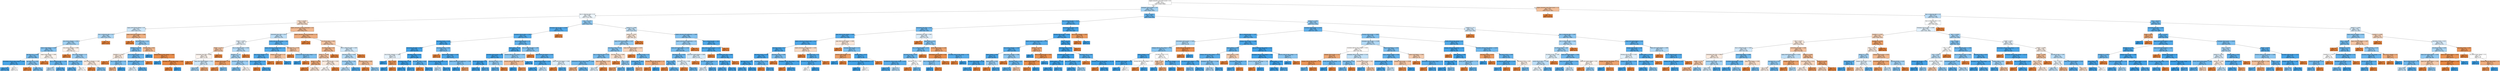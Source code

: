 digraph Tree {
node [shape=box, style="filled", color="black"] ;
0 [label="highest_education_Lower Than A Level <= 0.0\ngini = 0.5\nsamples = 48936\nvalue = [24468, 24468]", fillcolor="#e5813900"] ;
1 [label="homepage_clicks_by_days <= 15.0\ngini = 0.457\nsamples = 26425\nvalue = [9358, 17067]", fillcolor="#399de573"] ;
0 -> 1 [labeldistance=2.5, labelangle=45, headlabel="True"] ;
2 [label="due_vs_submission_date <= 1.0\ngini = 0.499\nsamples = 15261\nvalue = [7318, 7943]", fillcolor="#399de514"] ;
1 -> 2 ;
3 [label="date <= 114.044\ngini = 0.488\nsamples = 9824\nvalue = [5674, 4150]", fillcolor="#e5813944"] ;
2 -> 3 ;
4 [label="region_North Western Region <= 0.0\ngini = 0.49\nsamples = 4325\nvalue = [1850, 2475]", fillcolor="#399de540"] ;
3 -> 4 ;
5 [label="due_vs_submission_date <= 0.0\ngini = 0.465\nsamples = 3600\nvalue = [1322, 2278]", fillcolor="#399de56b"] ;
4 -> 5 ;
6 [label="num_of_prev_attempts <= 0.001\ngini = 0.449\nsamples = 3454\nvalue = [1176, 2278]", fillcolor="#399de57b"] ;
5 -> 6 ;
7 [label="region_London Region <= 0.002\ngini = 0.396\nsamples = 2527\nvalue = [686, 1841]", fillcolor="#399de5a0"] ;
6 -> 7 ;
8 [label="age_band_0-35 <= 0.002\ngini = 0.359\nsamples = 2200\nvalue = [515, 1685]", fillcolor="#399de5b1"] ;
7 -> 8 ;
9 [label="externalquiz_clicks_by_days_change <= 4.069\ngini = 0.114\nsamples = 361\nvalue = [22, 339]", fillcolor="#399de5ee"] ;
8 -> 9 ;
10 [label="gini = 0.101\nsamples = 355\nvalue = [19, 336]", fillcolor="#399de5f1"] ;
9 -> 10 ;
11 [label="gini = 0.5\nsamples = 6\nvalue = [3, 3]", fillcolor="#e5813900"] ;
9 -> 11 ;
12 [label="age_band_0-35 <= 0.995\ngini = 0.392\nsamples = 1839\nvalue = [493, 1346]", fillcolor="#399de5a2"] ;
8 -> 12 ;
13 [label="gini = 0.0\nsamples = 100\nvalue = [100, 0]", fillcolor="#e58139ff"] ;
12 -> 13 ;
14 [label="gini = 0.35\nsamples = 1739\nvalue = [393, 1346]", fillcolor="#399de5b5"] ;
12 -> 14 ;
15 [label="region_London Region <= 0.999\ngini = 0.499\nsamples = 327\nvalue = [171, 156]", fillcolor="#e5813916"] ;
7 -> 15 ;
16 [label="gini = 0.0\nsamples = 138\nvalue = [138, 0]", fillcolor="#e58139ff"] ;
15 -> 16 ;
17 [label="due_vs_submission_date <= -3.106\ngini = 0.288\nsamples = 189\nvalue = [33, 156]", fillcolor="#399de5c9"] ;
15 -> 17 ;
18 [label="gini = 0.474\nsamples = 44\nvalue = [17, 27]", fillcolor="#399de55e"] ;
17 -> 18 ;
19 [label="gini = 0.196\nsamples = 145\nvalue = [16, 129]", fillcolor="#399de5df"] ;
17 -> 19 ;
20 [label="num_of_prev_attempts <= 0.999\ngini = 0.498\nsamples = 927\nvalue = [490, 437]", fillcolor="#e581391c"] ;
6 -> 20 ;
21 [label="gini = 0.0\nsamples = 274\nvalue = [274, 0]", fillcolor="#e58139ff"] ;
20 -> 21 ;
22 [label="num_of_prev_attempts <= 1.0\ngini = 0.443\nsamples = 653\nvalue = [216, 437]", fillcolor="#399de581"] ;
20 -> 22 ;
23 [label="imd_band_10-20% <= 0.014\ngini = 0.337\nsamples = 424\nvalue = [91, 333]", fillcolor="#399de5b9"] ;
22 -> 23 ;
24 [label="gini = 0.261\nsamples = 350\nvalue = [54, 296]", fillcolor="#399de5d0"] ;
23 -> 24 ;
25 [label="gini = 0.5\nsamples = 74\nvalue = [37, 37]", fillcolor="#e5813900"] ;
23 -> 25 ;
26 [label="num_of_prev_attempts <= 1.999\ngini = 0.496\nsamples = 229\nvalue = [125, 104]", fillcolor="#e581392b"] ;
22 -> 26 ;
27 [label="gini = 0.0\nsamples = 90\nvalue = [90, 0]", fillcolor="#e58139ff"] ;
26 -> 27 ;
28 [label="gini = 0.377\nsamples = 139\nvalue = [35, 104]", fillcolor="#399de5a9"] ;
26 -> 28 ;
29 [label="gini = 0.0\nsamples = 146\nvalue = [146, 0]", fillcolor="#e58139ff"] ;
5 -> 29 ;
30 [label="region_North Western Region <= 0.998\ngini = 0.396\nsamples = 725\nvalue = [528, 197]", fillcolor="#e58139a0"] ;
4 -> 30 ;
31 [label="gini = 0.0\nsamples = 445\nvalue = [445, 0]", fillcolor="#e58139ff"] ;
30 -> 31 ;
32 [label="imd_band_40-50% <= 0.051\ngini = 0.417\nsamples = 280\nvalue = [83, 197]", fillcolor="#399de594"] ;
30 -> 32 ;
33 [label="disability_N <= 0.983\ngini = 0.368\nsamples = 247\nvalue = [60, 187]", fillcolor="#399de5ad"] ;
32 -> 33 ;
34 [label="disability_Y <= 0.99\ngini = 0.496\nsamples = 33\nvalue = [18, 15]", fillcolor="#e581392a"] ;
33 -> 34 ;
35 [label="gini = 0.0\nsamples = 13\nvalue = [13, 0]", fillcolor="#e58139ff"] ;
34 -> 35 ;
36 [label="due_vs_submission_date <= -6.0\ngini = 0.375\nsamples = 20\nvalue = [5, 15]", fillcolor="#399de5aa"] ;
34 -> 36 ;
37 [label="gini = 0.408\nsamples = 7\nvalue = [5, 2]", fillcolor="#e5813999"] ;
36 -> 37 ;
38 [label="gini = 0.0\nsamples = 13\nvalue = [0, 13]", fillcolor="#399de5ff"] ;
36 -> 38 ;
39 [label="due_vs_submission_date <= 0.13\ngini = 0.315\nsamples = 214\nvalue = [42, 172]", fillcolor="#399de5c1"] ;
33 -> 39 ;
40 [label="homepage_clicks_by_days <= 2.5\ngini = 0.301\nsamples = 211\nvalue = [39, 172]", fillcolor="#399de5c5"] ;
39 -> 40 ;
41 [label="gini = 0.497\nsamples = 24\nvalue = [11, 13]", fillcolor="#399de527"] ;
40 -> 41 ;
42 [label="gini = 0.255\nsamples = 187\nvalue = [28, 159]", fillcolor="#399de5d2"] ;
40 -> 42 ;
43 [label="gini = 0.0\nsamples = 3\nvalue = [3, 0]", fillcolor="#e58139ff"] ;
39 -> 43 ;
44 [label="studied_credits <= 90.0\ngini = 0.422\nsamples = 33\nvalue = [23, 10]", fillcolor="#e5813990"] ;
32 -> 44 ;
45 [label="gini = 0.0\nsamples = 8\nvalue = [0, 8]", fillcolor="#399de5ff"] ;
44 -> 45 ;
46 [label="subpage_clicks_by_days_change <= -4.854\ngini = 0.147\nsamples = 25\nvalue = [23, 2]", fillcolor="#e58139e9"] ;
44 -> 46 ;
47 [label="gini = 0.0\nsamples = 1\nvalue = [0, 1]", fillcolor="#399de5ff"] ;
46 -> 47 ;
48 [label="homepage_clicks_by_days_change <= 9.692\ngini = 0.08\nsamples = 24\nvalue = [23, 1]", fillcolor="#e58139f4"] ;
46 -> 48 ;
49 [label="gini = 0.0\nsamples = 23\nvalue = [23, 0]", fillcolor="#e58139ff"] ;
48 -> 49 ;
50 [label="gini = 0.0\nsamples = 1\nvalue = [0, 1]", fillcolor="#399de5ff"] ;
48 -> 50 ;
51 [label="highest_education_A Level or Equivalent <= 0.0\ngini = 0.424\nsamples = 5499\nvalue = [3824, 1675]", fillcolor="#e581398f"] ;
3 -> 51 ;
52 [label="assessment_type_CMA <= 0.973\ngini = 0.48\nsamples = 784\nvalue = [314, 470]", fillcolor="#399de555"] ;
51 -> 52 ;
53 [label="weight <= 19.962\ngini = 0.498\nsamples = 617\nvalue = [290, 327]", fillcolor="#399de51d"] ;
52 -> 53 ;
54 [label="weight <= 15.101\ngini = 0.455\nsamples = 197\nvalue = [128, 69]", fillcolor="#e5813976"] ;
53 -> 54 ;
55 [label="assessment_type_TMA <= 0.996\ngini = 0.499\nsamples = 144\nvalue = [75, 69]", fillcolor="#e5813914"] ;
54 -> 55 ;
56 [label="gini = 0.0\nsamples = 24\nvalue = [24, 0]", fillcolor="#e58139ff"] ;
55 -> 56 ;
57 [label="region_West Midlands Region <= 0.051\ngini = 0.489\nsamples = 120\nvalue = [51, 69]", fillcolor="#399de543"] ;
55 -> 57 ;
58 [label="gini = 0.449\nsamples = 97\nvalue = [33, 64]", fillcolor="#399de57c"] ;
57 -> 58 ;
59 [label="gini = 0.34\nsamples = 23\nvalue = [18, 5]", fillcolor="#e58139b8"] ;
57 -> 59 ;
60 [label="gini = 0.0\nsamples = 53\nvalue = [53, 0]", fillcolor="#e58139ff"] ;
54 -> 60 ;
61 [label="due_vs_submission_date <= 0.008\ngini = 0.474\nsamples = 420\nvalue = [162, 258]", fillcolor="#399de55f"] ;
53 -> 61 ;
62 [label="disability_N <= 1.0\ngini = 0.459\nsamples = 401\nvalue = [143, 258]", fillcolor="#399de572"] ;
61 -> 62 ;
63 [label="subpage_clicks_by_days <= 4.0\ngini = 0.287\nsamples = 23\nvalue = [19, 4]", fillcolor="#e58139c9"] ;
62 -> 63 ;
64 [label="gini = 0.1\nsamples = 19\nvalue = [18, 1]", fillcolor="#e58139f1"] ;
63 -> 64 ;
65 [label="gini = 0.375\nsamples = 4\nvalue = [1, 3]", fillcolor="#399de5aa"] ;
63 -> 65 ;
66 [label="oucontent_clicks_by_days <= 14.5\ngini = 0.441\nsamples = 378\nvalue = [124, 254]", fillcolor="#399de583"] ;
62 -> 66 ;
67 [label="gini = 0.381\nsamples = 273\nvalue = [70, 203]", fillcolor="#399de5a7"] ;
66 -> 67 ;
68 [label="gini = 0.5\nsamples = 105\nvalue = [54, 51]", fillcolor="#e581390e"] ;
66 -> 68 ;
69 [label="gini = 0.0\nsamples = 19\nvalue = [19, 0]", fillcolor="#e58139ff"] ;
61 -> 69 ;
70 [label="ouwiki_clicks_by_days_change <= 28.0\ngini = 0.246\nsamples = 167\nvalue = [24, 143]", fillcolor="#399de5d4"] ;
52 -> 70 ;
71 [label="highest_education_No Formal quals <= 0.5\ngini = 0.202\nsamples = 158\nvalue = [18, 140]", fillcolor="#399de5de"] ;
70 -> 71 ;
72 [label="num_of_prev_attempts <= 1.5\ngini = 0.167\nsamples = 152\nvalue = [14, 138]", fillcolor="#399de5e5"] ;
71 -> 72 ;
73 [label="due_vs_submission_date <= -6.5\ngini = 0.147\nsamples = 150\nvalue = [12, 138]", fillcolor="#399de5e9"] ;
72 -> 73 ;
74 [label="gini = 0.0\nsamples = 2\nvalue = [2, 0]", fillcolor="#e58139ff"] ;
73 -> 74 ;
75 [label="gini = 0.126\nsamples = 148\nvalue = [10, 138]", fillcolor="#399de5ed"] ;
73 -> 75 ;
76 [label="gini = 0.0\nsamples = 2\nvalue = [2, 0]", fillcolor="#e58139ff"] ;
72 -> 76 ;
77 [label="subpage_clicks_by_days <= 3.0\ngini = 0.444\nsamples = 6\nvalue = [4, 2]", fillcolor="#e581397f"] ;
71 -> 77 ;
78 [label="gini = 0.0\nsamples = 4\nvalue = [4, 0]", fillcolor="#e58139ff"] ;
77 -> 78 ;
79 [label="gini = 0.0\nsamples = 2\nvalue = [0, 2]", fillcolor="#399de5ff"] ;
77 -> 79 ;
80 [label="age_band_0-35 <= 0.709\ngini = 0.444\nsamples = 9\nvalue = [6, 3]", fillcolor="#e581397f"] ;
70 -> 80 ;
81 [label="gini = 0.0\nsamples = 5\nvalue = [5, 0]", fillcolor="#e58139ff"] ;
80 -> 81 ;
82 [label="ouelluminate_clicks_by_days_change <= 1.0\ngini = 0.375\nsamples = 4\nvalue = [1, 3]", fillcolor="#399de5aa"] ;
80 -> 82 ;
83 [label="gini = 0.0\nsamples = 3\nvalue = [0, 3]", fillcolor="#399de5ff"] ;
82 -> 83 ;
84 [label="gini = 0.0\nsamples = 1\nvalue = [1, 0]", fillcolor="#e58139ff"] ;
82 -> 84 ;
85 [label="highest_education_A Level or Equivalent <= 1.0\ngini = 0.381\nsamples = 4715\nvalue = [3510, 1205]", fillcolor="#e58139a7"] ;
51 -> 85 ;
86 [label="gini = 0.0\nsamples = 1268\nvalue = [1268, 0]", fillcolor="#e58139ff"] ;
85 -> 86 ;
87 [label="url_clicks_by_days <= 0.991\ngini = 0.455\nsamples = 3447\nvalue = [2242, 1205]", fillcolor="#e5813976"] ;
85 -> 87 ;
88 [label="url_clicks_by_days <= 0.0\ngini = 0.412\nsamples = 2705\nvalue = [1921, 784]", fillcolor="#e5813997"] ;
87 -> 88 ;
89 [label="gender_M <= 0.998\ngini = 0.447\nsamples = 2322\nvalue = [1538, 784]", fillcolor="#e581397d"] ;
88 -> 89 ;
90 [label="gender_F <= 0.999\ngini = 0.361\nsamples = 1242\nvalue = [949, 293]", fillcolor="#e58139b0"] ;
89 -> 90 ;
91 [label="gini = 0.0\nsamples = 574\nvalue = [574, 0]", fillcolor="#e58139ff"] ;
90 -> 91 ;
92 [label="gini = 0.492\nsamples = 668\nvalue = [375, 293]", fillcolor="#e5813938"] ;
90 -> 92 ;
93 [label="due_vs_submission_date <= 0.003\ngini = 0.496\nsamples = 1080\nvalue = [589, 491]", fillcolor="#e581392a"] ;
89 -> 93 ;
94 [label="gini = 0.5\nsamples = 999\nvalue = [508, 491]", fillcolor="#e5813909"] ;
93 -> 94 ;
95 [label="gini = 0.0\nsamples = 81\nvalue = [81, 0]", fillcolor="#e58139ff"] ;
93 -> 95 ;
96 [label="gini = 0.0\nsamples = 383\nvalue = [383, 0]", fillcolor="#e58139ff"] ;
88 -> 96 ;
97 [label="due_vs_submission_date <= 0.005\ngini = 0.491\nsamples = 742\nvalue = [321, 421]", fillcolor="#399de53d"] ;
87 -> 97 ;
98 [label="imd_band_50-60% <= 0.003\ngini = 0.475\nsamples = 688\nvalue = [267, 421]", fillcolor="#399de55d"] ;
97 -> 98 ;
99 [label="url_clicks_by_days <= 2.985\ngini = 0.442\nsamples = 573\nvalue = [189, 384]", fillcolor="#399de581"] ;
98 -> 99 ;
100 [label="gini = 0.477\nsamples = 456\nvalue = [179, 277]", fillcolor="#399de55a"] ;
99 -> 100 ;
101 [label="gini = 0.156\nsamples = 117\nvalue = [10, 107]", fillcolor="#399de5e7"] ;
99 -> 101 ;
102 [label="imd_band_50-60% <= 0.998\ngini = 0.436\nsamples = 115\nvalue = [78, 37]", fillcolor="#e5813986"] ;
98 -> 102 ;
103 [label="gini = 0.0\nsamples = 62\nvalue = [62, 0]", fillcolor="#e58139ff"] ;
102 -> 103 ;
104 [label="gini = 0.422\nsamples = 53\nvalue = [16, 37]", fillcolor="#399de591"] ;
102 -> 104 ;
105 [label="gini = 0.0\nsamples = 54\nvalue = [54, 0]", fillcolor="#e58139ff"] ;
97 -> 105 ;
106 [label="date <= 111.079\ngini = 0.422\nsamples = 5437\nvalue = [1644, 3793]", fillcolor="#399de590"] ;
2 -> 106 ;
107 [label="homepage_clicks_by_days <= 14.093\ngini = 0.199\nsamples = 2001\nvalue = [224, 1777]", fillcolor="#399de5df"] ;
106 -> 107 ;
108 [label="oucontent_clicks_by_days <= 5.043\ngini = 0.19\nsamples = 1989\nvalue = [212, 1777]", fillcolor="#399de5e1"] ;
107 -> 108 ;
109 [label="imd_band_20-30% <= 0.016\ngini = 0.103\nsamples = 1051\nvalue = [57, 994]", fillcolor="#399de5f0"] ;
108 -> 109 ;
110 [label="assessment_type_TMA <= 0.991\ngini = 0.061\nsamples = 926\nvalue = [29, 897]", fillcolor="#399de5f7"] ;
109 -> 110 ;
111 [label="num_of_prev_attempts <= 1.009\ngini = 0.498\nsamples = 15\nvalue = [7, 8]", fillcolor="#399de520"] ;
110 -> 111 ;
112 [label="gini = 0.0\nsamples = 7\nvalue = [0, 7]", fillcolor="#399de5ff"] ;
111 -> 112 ;
113 [label="date <= 51.697\ngini = 0.219\nsamples = 8\nvalue = [7, 1]", fillcolor="#e58139db"] ;
111 -> 113 ;
114 [label="gini = 0.0\nsamples = 1\nvalue = [0, 1]", fillcolor="#399de5ff"] ;
113 -> 114 ;
115 [label="gini = 0.0\nsamples = 7\nvalue = [7, 0]", fillcolor="#e58139ff"] ;
113 -> 115 ;
116 [label="imd_band_70-80% <= 0.251\ngini = 0.047\nsamples = 911\nvalue = [22, 889]", fillcolor="#399de5f9"] ;
110 -> 116 ;
117 [label="imd_band_0-10% <= 0.249\ngini = 0.022\nsamples = 813\nvalue = [9, 804]", fillcolor="#399de5fc"] ;
116 -> 117 ;
118 [label="gini = 0.013\nsamples = 741\nvalue = [5, 736]", fillcolor="#399de5fd"] ;
117 -> 118 ;
119 [label="gini = 0.105\nsamples = 72\nvalue = [4, 68]", fillcolor="#399de5f0"] ;
117 -> 119 ;
120 [label="imd_band_70-80% <= 0.982\ngini = 0.23\nsamples = 98\nvalue = [13, 85]", fillcolor="#399de5d8"] ;
116 -> 120 ;
121 [label="gini = 0.0\nsamples = 11\nvalue = [11, 0]", fillcolor="#e58139ff"] ;
120 -> 121 ;
122 [label="gini = 0.045\nsamples = 87\nvalue = [2, 85]", fillcolor="#399de5f9"] ;
120 -> 122 ;
123 [label="imd_band_20-30% <= 0.965\ngini = 0.348\nsamples = 125\nvalue = [28, 97]", fillcolor="#399de5b5"] ;
109 -> 123 ;
124 [label="gini = 0.0\nsamples = 19\nvalue = [19, 0]", fillcolor="#e58139ff"] ;
123 -> 124 ;
125 [label="region_Yorkshire Region <= 0.286\ngini = 0.155\nsamples = 106\nvalue = [9, 97]", fillcolor="#399de5e7"] ;
123 -> 125 ;
126 [label="resource_clicks_by_days_change <= -3.5\ngini = 0.089\nsamples = 86\nvalue = [4, 82]", fillcolor="#399de5f3"] ;
125 -> 126 ;
127 [label="gini = 0.48\nsamples = 5\nvalue = [2, 3]", fillcolor="#399de555"] ;
126 -> 127 ;
128 [label="gini = 0.048\nsamples = 81\nvalue = [2, 79]", fillcolor="#399de5f9"] ;
126 -> 128 ;
129 [label="highest_education_HE Qualification <= 0.286\ngini = 0.375\nsamples = 20\nvalue = [5, 15]", fillcolor="#399de5aa"] ;
125 -> 129 ;
130 [label="gini = 0.0\nsamples = 14\nvalue = [0, 14]", fillcolor="#399de5ff"] ;
129 -> 130 ;
131 [label="gini = 0.278\nsamples = 6\nvalue = [5, 1]", fillcolor="#e58139cc"] ;
129 -> 131 ;
132 [label="due_vs_submission_date <= 1.0\ngini = 0.276\nsamples = 938\nvalue = [155, 783]", fillcolor="#399de5cd"] ;
108 -> 132 ;
133 [label="region_Wales <= 0.093\ngini = 0.12\nsamples = 466\nvalue = [30, 436]", fillcolor="#399de5ed"] ;
132 -> 133 ;
134 [label="oucontent_clicks_by_days <= 48.5\ngini = 0.077\nsamples = 421\nvalue = [17, 404]", fillcolor="#399de5f4"] ;
133 -> 134 ;
135 [label="ouwiki_clicks_by_days <= 4.5\ngini = 0.049\nsamples = 398\nvalue = [10, 388]", fillcolor="#399de5f8"] ;
134 -> 135 ;
136 [label="gini = 0.027\nsamples = 359\nvalue = [5, 354]", fillcolor="#399de5fb"] ;
135 -> 136 ;
137 [label="gini = 0.224\nsamples = 39\nvalue = [5, 34]", fillcolor="#399de5da"] ;
135 -> 137 ;
138 [label="imd_band_90-100% <= 0.21\ngini = 0.423\nsamples = 23\nvalue = [7, 16]", fillcolor="#399de58f"] ;
134 -> 138 ;
139 [label="gini = 0.266\nsamples = 19\nvalue = [3, 16]", fillcolor="#399de5cf"] ;
138 -> 139 ;
140 [label="gini = 0.0\nsamples = 4\nvalue = [4, 0]", fillcolor="#e58139ff"] ;
138 -> 140 ;
141 [label="resource_clicks_by_days_change <= -0.093\ngini = 0.411\nsamples = 45\nvalue = [13, 32]", fillcolor="#399de597"] ;
133 -> 141 ;
142 [label="resource_clicks_by_days_change <= -6.5\ngini = 0.432\nsamples = 19\nvalue = [13, 6]", fillcolor="#e5813989"] ;
141 -> 142 ;
143 [label="gini = 0.0\nsamples = 4\nvalue = [0, 4]", fillcolor="#399de5ff"] ;
142 -> 143 ;
144 [label="gini = 0.231\nsamples = 15\nvalue = [13, 2]", fillcolor="#e58139d8"] ;
142 -> 144 ;
145 [label="gini = 0.0\nsamples = 26\nvalue = [0, 26]", fillcolor="#399de5ff"] ;
141 -> 145 ;
146 [label="due_vs_submission_date <= 1.997\ngini = 0.389\nsamples = 472\nvalue = [125, 347]", fillcolor="#399de5a3"] ;
132 -> 146 ;
147 [label="gini = 0.0\nsamples = 72\nvalue = [72, 0]", fillcolor="#e58139ff"] ;
146 -> 147 ;
148 [label="region_South West Region <= 0.035\ngini = 0.23\nsamples = 400\nvalue = [53, 347]", fillcolor="#399de5d8"] ;
146 -> 148 ;
149 [label="region_Yorkshire Region <= 0.051\ngini = 0.137\nsamples = 338\nvalue = [25, 313]", fillcolor="#399de5eb"] ;
148 -> 149 ;
150 [label="gini = 0.07\nsamples = 303\nvalue = [11, 292]", fillcolor="#399de5f5"] ;
149 -> 150 ;
151 [label="gini = 0.48\nsamples = 35\nvalue = [14, 21]", fillcolor="#399de555"] ;
149 -> 151 ;
152 [label="region_South West Region <= 0.962\ngini = 0.495\nsamples = 62\nvalue = [28, 34]", fillcolor="#399de52d"] ;
148 -> 152 ;
153 [label="gini = 0.0\nsamples = 24\nvalue = [24, 0]", fillcolor="#e58139ff"] ;
152 -> 153 ;
154 [label="gini = 0.188\nsamples = 38\nvalue = [4, 34]", fillcolor="#399de5e1"] ;
152 -> 154 ;
155 [label="gini = 0.0\nsamples = 12\nvalue = [12, 0]", fillcolor="#e58139ff"] ;
107 -> 155 ;
156 [label="gender_M <= 0.999\ngini = 0.485\nsamples = 3436\nvalue = [1420, 2016]", fillcolor="#399de54b"] ;
106 -> 156 ;
157 [label="gender_M <= 0.002\ngini = 0.495\nsamples = 1750\nvalue = [965, 785]", fillcolor="#e5813930"] ;
156 -> 157 ;
158 [label="region_North Western Region <= 0.007\ngini = 0.432\nsamples = 1146\nvalue = [361, 785]", fillcolor="#399de58a"] ;
157 -> 158 ;
159 [label="imd_band_10-20% <= 0.024\ngini = 0.395\nsamples = 994\nvalue = [269, 725]", fillcolor="#399de5a0"] ;
158 -> 159 ;
160 [label="due_vs_submission_date <= 26.0\ngini = 0.361\nsamples = 893\nvalue = [211, 682]", fillcolor="#399de5b0"] ;
159 -> 160 ;
161 [label="ouelluminate_clicks_by_days_change <= -0.068\ngini = 0.329\nsamples = 837\nvalue = [174, 663]", fillcolor="#399de5bc"] ;
160 -> 161 ;
162 [label="gini = 0.388\nsamples = 38\nvalue = [28, 10]", fillcolor="#e58139a4"] ;
161 -> 162 ;
163 [label="gini = 0.299\nsamples = 799\nvalue = [146, 653]", fillcolor="#399de5c6"] ;
161 -> 163 ;
164 [label="region_South Region <= 0.027\ngini = 0.448\nsamples = 56\nvalue = [37, 19]", fillcolor="#e581397c"] ;
160 -> 164 ;
165 [label="gini = 0.496\nsamples = 35\nvalue = [16, 19]", fillcolor="#399de528"] ;
164 -> 165 ;
166 [label="gini = 0.0\nsamples = 21\nvalue = [21, 0]", fillcolor="#e58139ff"] ;
164 -> 166 ;
167 [label="imd_band_10-20% <= 0.994\ngini = 0.489\nsamples = 101\nvalue = [58, 43]", fillcolor="#e5813942"] ;
159 -> 167 ;
168 [label="gini = 0.0\nsamples = 40\nvalue = [40, 0]", fillcolor="#e58139ff"] ;
167 -> 168 ;
169 [label="date <= 134.5\ngini = 0.416\nsamples = 61\nvalue = [18, 43]", fillcolor="#399de594"] ;
167 -> 169 ;
170 [label="gini = 0.298\nsamples = 11\nvalue = [9, 2]", fillcolor="#e58139c6"] ;
169 -> 170 ;
171 [label="gini = 0.295\nsamples = 50\nvalue = [9, 41]", fillcolor="#399de5c7"] ;
169 -> 171 ;
172 [label="region_North Western Region <= 0.979\ngini = 0.478\nsamples = 152\nvalue = [92, 60]", fillcolor="#e5813959"] ;
158 -> 172 ;
173 [label="gini = 0.0\nsamples = 77\nvalue = [77, 0]", fillcolor="#e58139ff"] ;
172 -> 173 ;
174 [label="imd_band_30-40% <= 0.5\ngini = 0.32\nsamples = 75\nvalue = [15, 60]", fillcolor="#399de5bf"] ;
172 -> 174 ;
175 [label="studied_credits <= 180.0\ngini = 0.233\nsamples = 67\nvalue = [9, 58]", fillcolor="#399de5d7"] ;
174 -> 175 ;
176 [label="gini = 0.172\nsamples = 63\nvalue = [6, 57]", fillcolor="#399de5e4"] ;
175 -> 176 ;
177 [label="gini = 0.375\nsamples = 4\nvalue = [3, 1]", fillcolor="#e58139aa"] ;
175 -> 177 ;
178 [label="forumng_clicks_by_days_change <= -1.0\ngini = 0.375\nsamples = 8\nvalue = [6, 2]", fillcolor="#e58139aa"] ;
174 -> 178 ;
179 [label="gini = 0.0\nsamples = 6\nvalue = [6, 0]", fillcolor="#e58139ff"] ;
178 -> 179 ;
180 [label="gini = 0.0\nsamples = 2\nvalue = [0, 2]", fillcolor="#399de5ff"] ;
178 -> 180 ;
181 [label="gini = 0.0\nsamples = 604\nvalue = [604, 0]", fillcolor="#e58139ff"] ;
157 -> 181 ;
182 [label="highest_education_HE Qualification <= 0.999\ngini = 0.394\nsamples = 1686\nvalue = [455, 1231]", fillcolor="#399de5a1"] ;
156 -> 182 ;
183 [label="highest_education_HE Qualification <= 0.0\ngini = 0.439\nsamples = 1283\nvalue = [418, 865]", fillcolor="#399de584"] ;
182 -> 183 ;
184 [label="region_East Anglian Region <= 0.002\ngini = 0.36\nsamples = 1131\nvalue = [266, 865]", fillcolor="#399de5b1"] ;
183 -> 184 ;
185 [label="imd_band_0-10% <= 0.024\ngini = 0.318\nsamples = 961\nvalue = [191, 770]", fillcolor="#399de5c0"] ;
184 -> 185 ;
186 [label="date <= 115.938\ngini = 0.282\nsamples = 865\nvalue = [147, 718]", fillcolor="#399de5cb"] ;
185 -> 186 ;
187 [label="gini = 0.0\nsamples = 9\nvalue = [9, 0]", fillcolor="#e58139ff"] ;
186 -> 187 ;
188 [label="gini = 0.27\nsamples = 856\nvalue = [138, 718]", fillcolor="#399de5ce"] ;
186 -> 188 ;
189 [label="imd_band_0-10% <= 0.999\ngini = 0.497\nsamples = 96\nvalue = [44, 52]", fillcolor="#399de527"] ;
185 -> 189 ;
190 [label="gini = 0.0\nsamples = 32\nvalue = [32, 0]", fillcolor="#e58139ff"] ;
189 -> 190 ;
191 [label="gini = 0.305\nsamples = 64\nvalue = [12, 52]", fillcolor="#399de5c4"] ;
189 -> 191 ;
192 [label="region_East Anglian Region <= 0.999\ngini = 0.493\nsamples = 170\nvalue = [75, 95]", fillcolor="#399de536"] ;
184 -> 192 ;
193 [label="gini = 0.0\nsamples = 54\nvalue = [54, 0]", fillcolor="#e58139ff"] ;
192 -> 193 ;
194 [label="url_clicks_by_days_change <= -1.5\ngini = 0.297\nsamples = 116\nvalue = [21, 95]", fillcolor="#399de5c7"] ;
192 -> 194 ;
195 [label="gini = 0.495\nsamples = 29\nvalue = [13, 16]", fillcolor="#399de530"] ;
194 -> 195 ;
196 [label="gini = 0.167\nsamples = 87\nvalue = [8, 79]", fillcolor="#399de5e5"] ;
194 -> 196 ;
197 [label="gini = 0.0\nsamples = 152\nvalue = [152, 0]", fillcolor="#e58139ff"] ;
183 -> 197 ;
198 [label="due_vs_submission_date <= 181.0\ngini = 0.167\nsamples = 403\nvalue = [37, 366]", fillcolor="#399de5e5"] ;
182 -> 198 ;
199 [label="page_clicks_by_days_change <= -0.218\ngini = 0.144\nsamples = 397\nvalue = [31, 366]", fillcolor="#399de5e9"] ;
198 -> 199 ;
200 [label="gini = 0.0\nsamples = 4\nvalue = [4, 0]", fillcolor="#e58139ff"] ;
199 -> 200 ;
201 [label="assessment_type_CMA <= 0.085\ngini = 0.128\nsamples = 393\nvalue = [27, 366]", fillcolor="#399de5ec"] ;
199 -> 201 ;
202 [label="age_band_0-35 <= 0.5\ngini = 0.116\nsamples = 390\nvalue = [24, 366]", fillcolor="#399de5ee"] ;
201 -> 202 ;
203 [label="gini = 0.172\nsamples = 190\nvalue = [18, 172]", fillcolor="#399de5e4"] ;
202 -> 203 ;
204 [label="gini = 0.058\nsamples = 200\nvalue = [6, 194]", fillcolor="#399de5f7"] ;
202 -> 204 ;
205 [label="gini = 0.0\nsamples = 3\nvalue = [3, 0]", fillcolor="#e58139ff"] ;
201 -> 205 ;
206 [label="gini = 0.0\nsamples = 6\nvalue = [6, 0]", fillcolor="#e58139ff"] ;
198 -> 206 ;
207 [label="date <= 114.025\ngini = 0.299\nsamples = 11164\nvalue = [2040, 9124]", fillcolor="#399de5c6"] ;
1 -> 207 ;
208 [label="due_vs_submission_date <= -0.013\ngini = 0.179\nsamples = 6742\nvalue = [669, 6073]", fillcolor="#399de5e3"] ;
207 -> 208 ;
209 [label="assessment_type_TMA <= 0.001\ngini = 0.328\nsamples = 1971\nvalue = [407, 1564]", fillcolor="#399de5bd"] ;
208 -> 209 ;
210 [label="page_clicks_by_days_change <= 0.008\ngini = 0.194\nsamples = 1418\nvalue = [154, 1264]", fillcolor="#399de5e0"] ;
209 -> 210 ;
211 [label="highest_education_No Formal quals <= 0.01\ngini = 0.155\nsamples = 1346\nvalue = [114, 1232]", fillcolor="#399de5e7"] ;
210 -> 211 ;
212 [label="imd_band_20-30% <= 0.0\ngini = 0.133\nsamples = 1312\nvalue = [94, 1218]", fillcolor="#399de5eb"] ;
211 -> 212 ;
213 [label="imd_band_10-20% <= 0.144\ngini = 0.094\nsamples = 1158\nvalue = [57, 1101]", fillcolor="#399de5f2"] ;
212 -> 213 ;
214 [label="age_band_0-35 <= 0.821\ngini = 0.074\nsamples = 1043\nvalue = [40, 1003]", fillcolor="#399de5f5"] ;
213 -> 214 ;
215 [label="gini = 0.145\nsamples = 393\nvalue = [31, 362]", fillcolor="#399de5e9"] ;
214 -> 215 ;
216 [label="gini = 0.027\nsamples = 650\nvalue = [9, 641]", fillcolor="#399de5fb"] ;
214 -> 216 ;
217 [label="imd_band_10-20% <= 0.974\ngini = 0.252\nsamples = 115\nvalue = [17, 98]", fillcolor="#399de5d3"] ;
213 -> 217 ;
218 [label="gini = 0.0\nsamples = 8\nvalue = [8, 0]", fillcolor="#e58139ff"] ;
217 -> 218 ;
219 [label="gini = 0.154\nsamples = 107\nvalue = [9, 98]", fillcolor="#399de5e8"] ;
217 -> 219 ;
220 [label="imd_band_20-30% <= 0.999\ngini = 0.365\nsamples = 154\nvalue = [37, 117]", fillcolor="#399de5ae"] ;
212 -> 220 ;
221 [label="gini = 0.0\nsamples = 30\nvalue = [30, 0]", fillcolor="#e58139ff"] ;
220 -> 221 ;
222 [label="homepage_clicks_by_days_change <= -91.0\ngini = 0.107\nsamples = 124\nvalue = [7, 117]", fillcolor="#399de5f0"] ;
220 -> 222 ;
223 [label="gini = 0.0\nsamples = 1\nvalue = [1, 0]", fillcolor="#e58139ff"] ;
222 -> 223 ;
224 [label="gini = 0.093\nsamples = 123\nvalue = [6, 117]", fillcolor="#399de5f2"] ;
222 -> 224 ;
225 [label="highest_education_No Formal quals <= 0.965\ngini = 0.484\nsamples = 34\nvalue = [20, 14]", fillcolor="#e581394d"] ;
211 -> 225 ;
226 [label="gini = 0.0\nsamples = 18\nvalue = [18, 0]", fillcolor="#e58139ff"] ;
225 -> 226 ;
227 [label="imd_band_0-10% <= 0.5\ngini = 0.219\nsamples = 16\nvalue = [2, 14]", fillcolor="#399de5db"] ;
225 -> 227 ;
228 [label="oucontent_clicks_by_days_change <= -7.0\ngini = 0.124\nsamples = 15\nvalue = [1, 14]", fillcolor="#399de5ed"] ;
227 -> 228 ;
229 [label="gini = 0.5\nsamples = 2\nvalue = [1, 1]", fillcolor="#e5813900"] ;
228 -> 229 ;
230 [label="gini = 0.0\nsamples = 13\nvalue = [0, 13]", fillcolor="#399de5ff"] ;
228 -> 230 ;
231 [label="gini = 0.0\nsamples = 1\nvalue = [1, 0]", fillcolor="#e58139ff"] ;
227 -> 231 ;
232 [label="page_clicks_by_days_change <= 0.996\ngini = 0.494\nsamples = 72\nvalue = [40, 32]", fillcolor="#e5813933"] ;
210 -> 232 ;
233 [label="gini = 0.0\nsamples = 29\nvalue = [29, 0]", fillcolor="#e58139ff"] ;
232 -> 233 ;
234 [label="homepage_clicks_by_days <= 22.5\ngini = 0.381\nsamples = 43\nvalue = [11, 32]", fillcolor="#399de5a7"] ;
232 -> 234 ;
235 [label="resource_clicks_by_days <= 3.5\ngini = 0.298\nsamples = 11\nvalue = [9, 2]", fillcolor="#e58139c6"] ;
234 -> 235 ;
236 [label="gini = 0.0\nsamples = 2\nvalue = [0, 2]", fillcolor="#399de5ff"] ;
235 -> 236 ;
237 [label="gini = 0.0\nsamples = 9\nvalue = [9, 0]", fillcolor="#e58139ff"] ;
235 -> 237 ;
238 [label="studied_credits <= 167.5\ngini = 0.117\nsamples = 32\nvalue = [2, 30]", fillcolor="#399de5ee"] ;
234 -> 238 ;
239 [label="highest_education_Post Graduate Qualification <= 0.5\ngini = 0.062\nsamples = 31\nvalue = [1, 30]", fillcolor="#399de5f6"] ;
238 -> 239 ;
240 [label="gini = 0.0\nsamples = 29\nvalue = [0, 29]", fillcolor="#399de5ff"] ;
239 -> 240 ;
241 [label="gini = 0.5\nsamples = 2\nvalue = [1, 1]", fillcolor="#e5813900"] ;
239 -> 241 ;
242 [label="gini = 0.0\nsamples = 1\nvalue = [1, 0]", fillcolor="#e58139ff"] ;
238 -> 242 ;
243 [label="assessment_type_TMA <= 0.987\ngini = 0.496\nsamples = 553\nvalue = [253, 300]", fillcolor="#399de528"] ;
209 -> 243 ;
244 [label="gini = 0.0\nsamples = 136\nvalue = [136, 0]", fillcolor="#e58139ff"] ;
243 -> 244 ;
245 [label="region_Wales <= 0.014\ngini = 0.404\nsamples = 417\nvalue = [117, 300]", fillcolor="#399de59c"] ;
243 -> 245 ;
246 [label="due_vs_submission_date <= -0.971\ngini = 0.339\nsamples = 370\nvalue = [80, 290]", fillcolor="#399de5b9"] ;
245 -> 246 ;
247 [label="imd_band_10-20% <= 0.051\ngini = 0.299\nsamples = 355\nvalue = [65, 290]", fillcolor="#399de5c6"] ;
246 -> 247 ;
248 [label="oucollaborate_clicks_by_days_change <= 0.011\ngini = 0.217\nsamples = 299\nvalue = [37, 262]", fillcolor="#399de5db"] ;
247 -> 248 ;
249 [label="gini = 0.134\nsamples = 249\nvalue = [18, 231]", fillcolor="#399de5eb"] ;
248 -> 249 ;
250 [label="gini = 0.471\nsamples = 50\nvalue = [19, 31]", fillcolor="#399de563"] ;
248 -> 250 ;
251 [label="imd_band_10-20% <= 0.983\ngini = 0.5\nsamples = 56\nvalue = [28, 28]", fillcolor="#e5813900"] ;
247 -> 251 ;
252 [label="gini = 0.0\nsamples = 21\nvalue = [21, 0]", fillcolor="#e58139ff"] ;
251 -> 252 ;
253 [label="gini = 0.32\nsamples = 35\nvalue = [7, 28]", fillcolor="#399de5bf"] ;
251 -> 253 ;
254 [label="gini = 0.0\nsamples = 15\nvalue = [15, 0]", fillcolor="#e58139ff"] ;
246 -> 254 ;
255 [label="ouwiki_clicks_by_days <= 2.428\ngini = 0.335\nsamples = 47\nvalue = [37, 10]", fillcolor="#e58139ba"] ;
245 -> 255 ;
256 [label="externalquiz_clicks_by_days <= 0.09\ngini = 0.142\nsamples = 39\nvalue = [36, 3]", fillcolor="#e58139ea"] ;
255 -> 256 ;
257 [label="due_vs_submission_date <= -3.197\ngini = 0.375\nsamples = 4\nvalue = [1, 3]", fillcolor="#399de5aa"] ;
256 -> 257 ;
258 [label="gini = 0.0\nsamples = 3\nvalue = [0, 3]", fillcolor="#399de5ff"] ;
257 -> 258 ;
259 [label="gini = 0.0\nsamples = 1\nvalue = [1, 0]", fillcolor="#e58139ff"] ;
257 -> 259 ;
260 [label="gini = 0.0\nsamples = 35\nvalue = [35, 0]", fillcolor="#e58139ff"] ;
256 -> 260 ;
261 [label="homepage_clicks_by_days_change <= -15.0\ngini = 0.219\nsamples = 8\nvalue = [1, 7]", fillcolor="#399de5db"] ;
255 -> 261 ;
262 [label="gini = 0.0\nsamples = 1\nvalue = [1, 0]", fillcolor="#e58139ff"] ;
261 -> 262 ;
263 [label="gini = 0.0\nsamples = 7\nvalue = [0, 7]", fillcolor="#399de5ff"] ;
261 -> 263 ;
264 [label="assessment_type_CMA <= 0.01\ngini = 0.104\nsamples = 4771\nvalue = [262, 4509]", fillcolor="#399de5f0"] ;
208 -> 264 ;
265 [label="forumng_clicks_by_days <= 9.825\ngini = 0.092\nsamples = 4733\nvalue = [230, 4503]", fillcolor="#399de5f2"] ;
264 -> 265 ;
266 [label="highest_education_No Formal quals <= 0.076\ngini = 0.223\nsamples = 1137\nvalue = [145, 992]", fillcolor="#399de5da"] ;
265 -> 266 ;
267 [label="num_of_prev_attempts <= 0.009\ngini = 0.192\nsamples = 1103\nvalue = [119, 984]", fillcolor="#399de5e0"] ;
266 -> 267 ;
268 [label="region_Ireland <= 0.098\ngini = 0.129\nsamples = 921\nvalue = [64, 857]", fillcolor="#399de5ec"] ;
267 -> 268 ;
269 [label="forumng_clicks_by_days <= 9.306\ngini = 0.109\nsamples = 881\nvalue = [51, 830]", fillcolor="#399de5ef"] ;
268 -> 269 ;
270 [label="gini = 0.103\nsamples = 878\nvalue = [48, 830]", fillcolor="#399de5f0"] ;
269 -> 270 ;
271 [label="gini = 0.0\nsamples = 3\nvalue = [3, 0]", fillcolor="#e58139ff"] ;
269 -> 271 ;
272 [label="region_Ireland <= 0.982\ngini = 0.439\nsamples = 40\nvalue = [13, 27]", fillcolor="#399de584"] ;
268 -> 272 ;
273 [label="gini = 0.0\nsamples = 11\nvalue = [11, 0]", fillcolor="#e58139ff"] ;
272 -> 273 ;
274 [label="gini = 0.128\nsamples = 29\nvalue = [2, 27]", fillcolor="#399de5ec"] ;
272 -> 274 ;
275 [label="num_of_prev_attempts <= 0.986\ngini = 0.422\nsamples = 182\nvalue = [55, 127]", fillcolor="#399de591"] ;
267 -> 275 ;
276 [label="gini = 0.0\nsamples = 26\nvalue = [26, 0]", fillcolor="#e58139ff"] ;
275 -> 276 ;
277 [label="imd_band_70-80% <= 0.067\ngini = 0.303\nsamples = 156\nvalue = [29, 127]", fillcolor="#399de5c5"] ;
275 -> 277 ;
278 [label="gini = 0.225\nsamples = 139\nvalue = [18, 121]", fillcolor="#399de5d9"] ;
277 -> 278 ;
279 [label="gini = 0.457\nsamples = 17\nvalue = [11, 6]", fillcolor="#e5813974"] ;
277 -> 279 ;
280 [label="gender_M <= 0.076\ngini = 0.36\nsamples = 34\nvalue = [26, 8]", fillcolor="#e58139b1"] ;
266 -> 280 ;
281 [label="gini = 0.0\nsamples = 5\nvalue = [0, 5]", fillcolor="#399de5ff"] ;
280 -> 281 ;
282 [label="due_vs_submission_date <= 2.857\ngini = 0.185\nsamples = 29\nvalue = [26, 3]", fillcolor="#e58139e2"] ;
280 -> 282 ;
283 [label="region_Yorkshire Region <= 0.5\ngini = 0.133\nsamples = 28\nvalue = [26, 2]", fillcolor="#e58139eb"] ;
282 -> 283 ;
284 [label="gini = 0.071\nsamples = 27\nvalue = [26, 1]", fillcolor="#e58139f5"] ;
283 -> 284 ;
285 [label="gini = 0.0\nsamples = 1\nvalue = [0, 1]", fillcolor="#399de5ff"] ;
283 -> 285 ;
286 [label="gini = 0.0\nsamples = 1\nvalue = [0, 1]", fillcolor="#399de5ff"] ;
282 -> 286 ;
287 [label="date <= 111.325\ngini = 0.046\nsamples = 3596\nvalue = [85, 3511]", fillcolor="#399de5f9"] ;
265 -> 287 ;
288 [label="imd_band_0-10% <= 0.011\ngini = 0.045\nsamples = 3593\nvalue = [82, 3511]", fillcolor="#399de5f9"] ;
287 -> 288 ;
289 [label="oucontent_clicks_by_days <= 40.5\ngini = 0.031\nsamples = 3360\nvalue = [53, 3307]", fillcolor="#399de5fb"] ;
288 -> 289 ;
290 [label="studied_credits <= 147.472\ngini = 0.018\nsamples = 2952\nvalue = [27, 2925]", fillcolor="#399de5fd"] ;
289 -> 290 ;
291 [label="gini = 0.014\nsamples = 2841\nvalue = [20, 2821]", fillcolor="#399de5fd"] ;
290 -> 291 ;
292 [label="gini = 0.118\nsamples = 111\nvalue = [7, 104]", fillcolor="#399de5ee"] ;
290 -> 292 ;
293 [label="num_of_prev_attempts <= 0.007\ngini = 0.119\nsamples = 408\nvalue = [26, 382]", fillcolor="#399de5ee"] ;
289 -> 293 ;
294 [label="gini = 0.081\nsamples = 378\nvalue = [16, 362]", fillcolor="#399de5f4"] ;
293 -> 294 ;
295 [label="gini = 0.444\nsamples = 30\nvalue = [10, 20]", fillcolor="#399de57f"] ;
293 -> 295 ;
296 [label="imd_band_0-10% <= 0.991\ngini = 0.218\nsamples = 233\nvalue = [29, 204]", fillcolor="#399de5db"] ;
288 -> 296 ;
297 [label="gini = 0.0\nsamples = 23\nvalue = [23, 0]", fillcolor="#e58139ff"] ;
296 -> 297 ;
298 [label="homepage_clicks_by_days_change <= -101.291\ngini = 0.056\nsamples = 210\nvalue = [6, 204]", fillcolor="#399de5f8"] ;
296 -> 298 ;
299 [label="gini = 0.0\nsamples = 2\nvalue = [2, 0]", fillcolor="#e58139ff"] ;
298 -> 299 ;
300 [label="gini = 0.038\nsamples = 208\nvalue = [4, 204]", fillcolor="#399de5fa"] ;
298 -> 300 ;
301 [label="gini = 0.0\nsamples = 3\nvalue = [3, 0]", fillcolor="#e58139ff"] ;
287 -> 301 ;
302 [label="num_of_prev_attempts <= 0.852\ngini = 0.266\nsamples = 38\nvalue = [32, 6]", fillcolor="#e58139cf"] ;
264 -> 302 ;
303 [label="gini = 0.0\nsamples = 32\nvalue = [32, 0]", fillcolor="#e58139ff"] ;
302 -> 303 ;
304 [label="gini = 0.0\nsamples = 6\nvalue = [0, 6]", fillcolor="#399de5ff"] ;
302 -> 304 ;
305 [label="gender_F <= 0.002\ngini = 0.428\nsamples = 4422\nvalue = [1371, 3051]", fillcolor="#399de58c"] ;
207 -> 305 ;
306 [label="oucontent_clicks_by_days <= 22.024\ngini = 0.266\nsamples = 2004\nvalue = [317, 1687]", fillcolor="#399de5cf"] ;
305 -> 306 ;
307 [label="due_vs_submission_date <= -3.197\ngini = 0.176\nsamples = 1283\nvalue = [125, 1158]", fillcolor="#399de5e3"] ;
306 -> 307 ;
308 [label="externalquiz_clicks_by_days <= 5.069\ngini = 0.465\nsamples = 76\nvalue = [28, 48]", fillcolor="#399de56a"] ;
307 -> 308 ;
309 [label="subpage_clicks_by_days_change <= 2.455\ngini = 0.4\nsamples = 65\nvalue = [18, 47]", fillcolor="#399de59d"] ;
308 -> 309 ;
310 [label="region_Scotland <= 0.5\ngini = 0.114\nsamples = 33\nvalue = [2, 31]", fillcolor="#399de5ef"] ;
309 -> 310 ;
311 [label="oucontent_clicks_by_days <= 19.0\ngini = 0.062\nsamples = 31\nvalue = [1, 30]", fillcolor="#399de5f6"] ;
310 -> 311 ;
312 [label="gini = 0.0\nsamples = 29\nvalue = [0, 29]", fillcolor="#399de5ff"] ;
311 -> 312 ;
313 [label="gini = 0.5\nsamples = 2\nvalue = [1, 1]", fillcolor="#e5813900"] ;
311 -> 313 ;
314 [label="forumng_clicks_by_days_change <= 10.5\ngini = 0.5\nsamples = 2\nvalue = [1, 1]", fillcolor="#e5813900"] ;
310 -> 314 ;
315 [label="gini = 0.0\nsamples = 1\nvalue = [1, 0]", fillcolor="#e58139ff"] ;
314 -> 315 ;
316 [label="gini = 0.0\nsamples = 1\nvalue = [0, 1]", fillcolor="#399de5ff"] ;
314 -> 316 ;
317 [label="url_clicks_by_days <= 3.5\ngini = 0.5\nsamples = 32\nvalue = [16, 16]", fillcolor="#e5813900"] ;
309 -> 317 ;
318 [label="weight <= 16.04\ngini = 0.454\nsamples = 23\nvalue = [15, 8]", fillcolor="#e5813977"] ;
317 -> 318 ;
319 [label="gini = 0.0\nsamples = 4\nvalue = [0, 4]", fillcolor="#399de5ff"] ;
318 -> 319 ;
320 [label="gini = 0.332\nsamples = 19\nvalue = [15, 4]", fillcolor="#e58139bb"] ;
318 -> 320 ;
321 [label="num_of_prev_attempts <= 2.0\ngini = 0.198\nsamples = 9\nvalue = [1, 8]", fillcolor="#399de5df"] ;
317 -> 321 ;
322 [label="gini = 0.0\nsamples = 8\nvalue = [0, 8]", fillcolor="#399de5ff"] ;
321 -> 322 ;
323 [label="gini = 0.0\nsamples = 1\nvalue = [1, 0]", fillcolor="#e58139ff"] ;
321 -> 323 ;
324 [label="ouwiki_clicks_by_days_change <= 2.5\ngini = 0.165\nsamples = 11\nvalue = [10, 1]", fillcolor="#e58139e6"] ;
308 -> 324 ;
325 [label="gini = 0.0\nsamples = 10\nvalue = [10, 0]", fillcolor="#e58139ff"] ;
324 -> 325 ;
326 [label="gini = 0.0\nsamples = 1\nvalue = [0, 1]", fillcolor="#399de5ff"] ;
324 -> 326 ;
327 [label="subpage_clicks_by_days <= 11.889\ngini = 0.148\nsamples = 1207\nvalue = [97, 1110]", fillcolor="#399de5e9"] ;
307 -> 327 ;
328 [label="region_Ireland <= 0.042\ngini = 0.278\nsamples = 474\nvalue = [79, 395]", fillcolor="#399de5cc"] ;
327 -> 328 ;
329 [label="subpage_clicks_by_days_change <= 0.139\ngini = 0.229\nsamples = 440\nvalue = [58, 382]", fillcolor="#399de5d8"] ;
328 -> 329 ;
330 [label="url_clicks_by_days_change <= -5.381\ngini = 0.118\nsamples = 286\nvalue = [18, 268]", fillcolor="#399de5ee"] ;
329 -> 330 ;
331 [label="gini = 0.353\nsamples = 35\nvalue = [8, 27]", fillcolor="#399de5b3"] ;
330 -> 331 ;
332 [label="gini = 0.077\nsamples = 251\nvalue = [10, 241]", fillcolor="#399de5f4"] ;
330 -> 332 ;
333 [label="homepage_clicks_by_days <= 22.584\ngini = 0.385\nsamples = 154\nvalue = [40, 114]", fillcolor="#399de5a6"] ;
329 -> 333 ;
334 [label="gini = 0.464\nsamples = 101\nvalue = [37, 64]", fillcolor="#399de56c"] ;
333 -> 334 ;
335 [label="gini = 0.107\nsamples = 53\nvalue = [3, 50]", fillcolor="#399de5f0"] ;
333 -> 335 ;
336 [label="region_Ireland <= 0.963\ngini = 0.472\nsamples = 34\nvalue = [21, 13]", fillcolor="#e5813961"] ;
328 -> 336 ;
337 [label="gini = 0.0\nsamples = 18\nvalue = [18, 0]", fillcolor="#e58139ff"] ;
336 -> 337 ;
338 [label="externalquiz_clicks_by_days <= 3.5\ngini = 0.305\nsamples = 16\nvalue = [3, 13]", fillcolor="#399de5c4"] ;
336 -> 338 ;
339 [label="gini = 0.133\nsamples = 14\nvalue = [1, 13]", fillcolor="#399de5eb"] ;
338 -> 339 ;
340 [label="gini = 0.0\nsamples = 2\nvalue = [2, 0]", fillcolor="#e58139ff"] ;
338 -> 340 ;
341 [label="glossary_clicks_by_days_change <= 25.0\ngini = 0.048\nsamples = 733\nvalue = [18, 715]", fillcolor="#399de5f9"] ;
327 -> 341 ;
342 [label="homepage_clicks_by_days_change <= -76.0\ngini = 0.043\nsamples = 726\nvalue = [16, 710]", fillcolor="#399de5f9"] ;
341 -> 342 ;
343 [label="resource_clicks_by_days_change <= -13.0\ngini = 0.444\nsamples = 3\nvalue = [1, 2]", fillcolor="#399de57f"] ;
342 -> 343 ;
344 [label="gini = 0.0\nsamples = 1\nvalue = [1, 0]", fillcolor="#e58139ff"] ;
343 -> 344 ;
345 [label="gini = 0.0\nsamples = 2\nvalue = [0, 2]", fillcolor="#399de5ff"] ;
343 -> 345 ;
346 [label="studied_credits <= 134.91\ngini = 0.041\nsamples = 723\nvalue = [15, 708]", fillcolor="#399de5fa"] ;
342 -> 346 ;
347 [label="gini = 0.032\nsamples = 686\nvalue = [11, 675]", fillcolor="#399de5fb"] ;
346 -> 347 ;
348 [label="gini = 0.193\nsamples = 37\nvalue = [4, 33]", fillcolor="#399de5e0"] ;
346 -> 348 ;
349 [label="resource_clicks_by_days_change <= 3.5\ngini = 0.408\nsamples = 7\nvalue = [2, 5]", fillcolor="#399de599"] ;
341 -> 349 ;
350 [label="gini = 0.0\nsamples = 5\nvalue = [0, 5]", fillcolor="#399de5ff"] ;
349 -> 350 ;
351 [label="gini = 0.0\nsamples = 2\nvalue = [2, 0]", fillcolor="#e58139ff"] ;
349 -> 351 ;
352 [label="forumng_clicks_by_days <= 19.882\ngini = 0.391\nsamples = 721\nvalue = [192, 529]", fillcolor="#399de5a2"] ;
306 -> 352 ;
353 [label="homepage_clicks_by_days <= 21.999\ngini = 0.468\nsamples = 433\nvalue = [162, 271]", fillcolor="#399de567"] ;
352 -> 353 ;
354 [label="oucontent_clicks_by_days_change <= -2.015\ngini = 0.5\nsamples = 215\nvalue = [109, 106]", fillcolor="#e5813907"] ;
353 -> 354 ;
355 [label="subpage_clicks_by_days <= 12.5\ngini = 0.362\nsamples = 59\nvalue = [45, 14]", fillcolor="#e58139b0"] ;
354 -> 355 ;
356 [label="subpage_clicks_by_days_change <= -10.0\ngini = 0.215\nsamples = 49\nvalue = [43, 6]", fillcolor="#e58139db"] ;
355 -> 356 ;
357 [label="gini = 0.278\nsamples = 6\nvalue = [1, 5]", fillcolor="#399de5cc"] ;
356 -> 357 ;
358 [label="gini = 0.045\nsamples = 43\nvalue = [42, 1]", fillcolor="#e58139f9"] ;
356 -> 358 ;
359 [label="ouwiki_clicks_by_days_change <= 0.5\ngini = 0.32\nsamples = 10\nvalue = [2, 8]", fillcolor="#399de5bf"] ;
355 -> 359 ;
360 [label="gini = 0.0\nsamples = 8\nvalue = [0, 8]", fillcolor="#399de5ff"] ;
359 -> 360 ;
361 [label="gini = 0.0\nsamples = 2\nvalue = [2, 0]", fillcolor="#e58139ff"] ;
359 -> 361 ;
362 [label="homepage_clicks_by_days_change <= 5.136\ngini = 0.484\nsamples = 156\nvalue = [64, 92]", fillcolor="#399de54e"] ;
354 -> 362 ;
363 [label="region_Ireland <= 0.136\ngini = 0.381\nsamples = 78\nvalue = [20, 58]", fillcolor="#399de5a7"] ;
362 -> 363 ;
364 [label="gini = 0.313\nsamples = 72\nvalue = [14, 58]", fillcolor="#399de5c1"] ;
363 -> 364 ;
365 [label="gini = 0.0\nsamples = 6\nvalue = [6, 0]", fillcolor="#e58139ff"] ;
363 -> 365 ;
366 [label="oucontent_clicks_by_days <= 29.0\ngini = 0.492\nsamples = 78\nvalue = [44, 34]", fillcolor="#e581393a"] ;
362 -> 366 ;
367 [label="gini = 0.153\nsamples = 12\nvalue = [1, 11]", fillcolor="#399de5e8"] ;
366 -> 367 ;
368 [label="gini = 0.454\nsamples = 66\nvalue = [43, 23]", fillcolor="#e5813977"] ;
366 -> 368 ;
369 [label="region_South Region <= 0.054\ngini = 0.368\nsamples = 218\nvalue = [53, 165]", fillcolor="#399de5ad"] ;
353 -> 369 ;
370 [label="region_Yorkshire Region <= 0.054\ngini = 0.281\nsamples = 183\nvalue = [31, 152]", fillcolor="#399de5cb"] ;
369 -> 370 ;
371 [label="ouelluminate_clicks_by_days <= 0.33\ngini = 0.196\nsamples = 163\nvalue = [18, 145]", fillcolor="#399de5df"] ;
370 -> 371 ;
372 [label="gini = 0.139\nsamples = 146\nvalue = [11, 135]", fillcolor="#399de5ea"] ;
371 -> 372 ;
373 [label="gini = 0.484\nsamples = 17\nvalue = [7, 10]", fillcolor="#399de54d"] ;
371 -> 373 ;
374 [label="subpage_clicks_by_days <= 18.388\ngini = 0.455\nsamples = 20\nvalue = [13, 7]", fillcolor="#e5813976"] ;
370 -> 374 ;
375 [label="gini = 0.133\nsamples = 14\nvalue = [13, 1]", fillcolor="#e58139eb"] ;
374 -> 375 ;
376 [label="gini = 0.0\nsamples = 6\nvalue = [0, 6]", fillcolor="#399de5ff"] ;
374 -> 376 ;
377 [label="region_South Region <= 0.994\ngini = 0.467\nsamples = 35\nvalue = [22, 13]", fillcolor="#e5813968"] ;
369 -> 377 ;
378 [label="gini = 0.0\nsamples = 20\nvalue = [20, 0]", fillcolor="#e58139ff"] ;
377 -> 378 ;
379 [label="externalquiz_clicks_by_days_change <= -1.5\ngini = 0.231\nsamples = 15\nvalue = [2, 13]", fillcolor="#399de5d8"] ;
377 -> 379 ;
380 [label="gini = 0.0\nsamples = 1\nvalue = [1, 0]", fillcolor="#e58139ff"] ;
379 -> 380 ;
381 [label="gini = 0.133\nsamples = 14\nvalue = [1, 13]", fillcolor="#399de5eb"] ;
379 -> 381 ;
382 [label="ouwiki_clicks_by_days_change <= 8.5\ngini = 0.187\nsamples = 288\nvalue = [30, 258]", fillcolor="#399de5e1"] ;
352 -> 382 ;
383 [label="subpage_clicks_by_days_change <= -53.0\ngini = 0.083\nsamples = 184\nvalue = [8, 176]", fillcolor="#399de5f3"] ;
382 -> 383 ;
384 [label="gini = 0.0\nsamples = 1\nvalue = [1, 0]", fillcolor="#e58139ff"] ;
383 -> 384 ;
385 [label="region_Ireland <= 0.396\ngini = 0.074\nsamples = 183\nvalue = [7, 176]", fillcolor="#399de5f5"] ;
383 -> 385 ;
386 [label="imd_band_10-20% <= 0.5\ngini = 0.035\nsamples = 169\nvalue = [3, 166]", fillcolor="#399de5fa"] ;
385 -> 386 ;
387 [label="gini = 0.012\nsamples = 161\nvalue = [1, 160]", fillcolor="#399de5fd"] ;
386 -> 387 ;
388 [label="gini = 0.375\nsamples = 8\nvalue = [2, 6]", fillcolor="#399de5aa"] ;
386 -> 388 ;
389 [label="ouwiki_clicks_by_days_change <= -1.773\ngini = 0.408\nsamples = 14\nvalue = [4, 10]", fillcolor="#399de599"] ;
385 -> 389 ;
390 [label="gini = 0.0\nsamples = 2\nvalue = [2, 0]", fillcolor="#e58139ff"] ;
389 -> 390 ;
391 [label="gini = 0.278\nsamples = 12\nvalue = [2, 10]", fillcolor="#399de5cc"] ;
389 -> 391 ;
392 [label="oucontent_clicks_by_days_change <= -24.055\ngini = 0.334\nsamples = 104\nvalue = [22, 82]", fillcolor="#399de5bb"] ;
382 -> 392 ;
393 [label="imd_band_70-80% <= 0.222\ngini = 0.278\nsamples = 6\nvalue = [5, 1]", fillcolor="#e58139cc"] ;
392 -> 393 ;
394 [label="gini = 0.0\nsamples = 1\nvalue = [0, 1]", fillcolor="#399de5ff"] ;
393 -> 394 ;
395 [label="gini = 0.0\nsamples = 5\nvalue = [5, 0]", fillcolor="#e58139ff"] ;
393 -> 395 ;
396 [label="imd_band_20-30% <= 0.069\ngini = 0.287\nsamples = 98\nvalue = [17, 81]", fillcolor="#399de5c9"] ;
392 -> 396 ;
397 [label="oucollaborate_clicks_by_days <= 2.279\ngini = 0.193\nsamples = 83\nvalue = [9, 74]", fillcolor="#399de5e0"] ;
396 -> 397 ;
398 [label="gini = 0.158\nsamples = 81\nvalue = [7, 74]", fillcolor="#399de5e7"] ;
397 -> 398 ;
399 [label="gini = 0.0\nsamples = 2\nvalue = [2, 0]", fillcolor="#e58139ff"] ;
397 -> 399 ;
400 [label="imd_band_20-30% <= 0.997\ngini = 0.498\nsamples = 15\nvalue = [8, 7]", fillcolor="#e5813920"] ;
396 -> 400 ;
401 [label="gini = 0.0\nsamples = 6\nvalue = [6, 0]", fillcolor="#e58139ff"] ;
400 -> 401 ;
402 [label="gini = 0.346\nsamples = 9\nvalue = [2, 7]", fillcolor="#399de5b6"] ;
400 -> 402 ;
403 [label="gender_F <= 1.0\ngini = 0.492\nsamples = 2418\nvalue = [1054, 1364]", fillcolor="#399de53a"] ;
305 -> 403 ;
404 [label="gini = 0.0\nsamples = 527\nvalue = [527, 0]", fillcolor="#e58139ff"] ;
403 -> 404 ;
405 [label="due_vs_submission_date <= 0.997\ngini = 0.402\nsamples = 1891\nvalue = [527, 1364]", fillcolor="#399de59c"] ;
403 -> 405 ;
406 [label="due_vs_submission_date <= 0.006\ngini = 0.461\nsamples = 1119\nvalue = [404, 715]", fillcolor="#399de56f"] ;
405 -> 406 ;
407 [label="url_clicks_by_days <= 1.997\ngini = 0.437\nsamples = 1056\nvalue = [341, 715]", fillcolor="#399de585"] ;
406 -> 407 ;
408 [label="url_clicks_by_days <= 1.005\ngini = 0.496\nsamples = 475\nvalue = [215, 260]", fillcolor="#399de52c"] ;
407 -> 408 ;
409 [label="ouwiki_clicks_by_days <= 12.949\ngini = 0.477\nsamples = 428\nvalue = [168, 260]", fillcolor="#399de55a"] ;
408 -> 409 ;
410 [label="gini = 0.499\nsamples = 319\nvalue = [151, 168]", fillcolor="#399de51a"] ;
409 -> 410 ;
411 [label="gini = 0.263\nsamples = 109\nvalue = [17, 92]", fillcolor="#399de5d0"] ;
409 -> 411 ;
412 [label="gini = 0.0\nsamples = 47\nvalue = [47, 0]", fillcolor="#e58139ff"] ;
408 -> 412 ;
413 [label="region_East Anglian Region <= 0.082\ngini = 0.34\nsamples = 581\nvalue = [126, 455]", fillcolor="#399de5b8"] ;
407 -> 413 ;
414 [label="region_North Western Region <= 0.012\ngini = 0.286\nsamples = 508\nvalue = [88, 420]", fillcolor="#399de5ca"] ;
413 -> 414 ;
415 [label="gini = 0.233\nsamples = 439\nvalue = [59, 380]", fillcolor="#399de5d7"] ;
414 -> 415 ;
416 [label="gini = 0.487\nsamples = 69\nvalue = [29, 40]", fillcolor="#399de546"] ;
414 -> 416 ;
417 [label="region_East Anglian Region <= 0.95\ngini = 0.499\nsamples = 73\nvalue = [38, 35]", fillcolor="#e5813914"] ;
413 -> 417 ;
418 [label="gini = 0.0\nsamples = 23\nvalue = [23, 0]", fillcolor="#e58139ff"] ;
417 -> 418 ;
419 [label="gini = 0.42\nsamples = 50\nvalue = [15, 35]", fillcolor="#399de592"] ;
417 -> 419 ;
420 [label="gini = 0.0\nsamples = 63\nvalue = [63, 0]", fillcolor="#e58139ff"] ;
406 -> 420 ;
421 [label="region_East Anglian Region <= 0.04\ngini = 0.268\nsamples = 772\nvalue = [123, 649]", fillcolor="#399de5cf"] ;
405 -> 421 ;
422 [label="subpage_clicks_by_days <= 0.98\ngini = 0.213\nsamples = 659\nvalue = [80, 579]", fillcolor="#399de5dc"] ;
421 -> 422 ;
423 [label="forumng_clicks_by_days <= 9.293\ngini = 0.497\nsamples = 39\nvalue = [18, 21]", fillcolor="#399de524"] ;
422 -> 423 ;
424 [label="subpage_clicks_by_days_change <= -17.5\ngini = 0.332\nsamples = 19\nvalue = [15, 4]", fillcolor="#e58139bb"] ;
423 -> 424 ;
425 [label="gini = 0.0\nsamples = 3\nvalue = [0, 3]", fillcolor="#399de5ff"] ;
424 -> 425 ;
426 [label="gini = 0.117\nsamples = 16\nvalue = [15, 1]", fillcolor="#e58139ee"] ;
424 -> 426 ;
427 [label="subpage_clicks_by_days <= 0.422\ngini = 0.255\nsamples = 20\nvalue = [3, 17]", fillcolor="#399de5d2"] ;
423 -> 427 ;
428 [label="gini = 0.105\nsamples = 18\nvalue = [1, 17]", fillcolor="#399de5f0"] ;
427 -> 428 ;
429 [label="gini = 0.0\nsamples = 2\nvalue = [2, 0]", fillcolor="#e58139ff"] ;
427 -> 429 ;
430 [label="studied_credits <= 273.225\ngini = 0.18\nsamples = 620\nvalue = [62, 558]", fillcolor="#399de5e3"] ;
422 -> 430 ;
431 [label="region_South Region <= 0.002\ngini = 0.166\nsamples = 614\nvalue = [56, 558]", fillcolor="#399de5e5"] ;
430 -> 431 ;
432 [label="gini = 0.108\nsamples = 524\nvalue = [30, 494]", fillcolor="#399de5f0"] ;
431 -> 432 ;
433 [label="gini = 0.411\nsamples = 90\nvalue = [26, 64]", fillcolor="#399de597"] ;
431 -> 433 ;
434 [label="gini = 0.0\nsamples = 6\nvalue = [6, 0]", fillcolor="#e58139ff"] ;
430 -> 434 ;
435 [label="region_East Anglian Region <= 0.996\ngini = 0.471\nsamples = 113\nvalue = [43, 70]", fillcolor="#399de562"] ;
421 -> 435 ;
436 [label="gini = 0.0\nsamples = 35\nvalue = [35, 0]", fillcolor="#e58139ff"] ;
435 -> 436 ;
437 [label="due_vs_submission_date <= 22.0\ngini = 0.184\nsamples = 78\nvalue = [8, 70]", fillcolor="#399de5e2"] ;
435 -> 437 ;
438 [label="subpage_clicks_by_days_change <= -53.5\ngini = 0.145\nsamples = 76\nvalue = [6, 70]", fillcolor="#399de5e9"] ;
437 -> 438 ;
439 [label="gini = 0.0\nsamples = 1\nvalue = [1, 0]", fillcolor="#e58139ff"] ;
438 -> 439 ;
440 [label="gini = 0.124\nsamples = 75\nvalue = [5, 70]", fillcolor="#399de5ed"] ;
438 -> 440 ;
441 [label="gini = 0.0\nsamples = 2\nvalue = [2, 0]", fillcolor="#e58139ff"] ;
437 -> 441 ;
442 [label="highest_education_Lower Than A Level <= 1.0\ngini = 0.441\nsamples = 22511\nvalue = [15110, 7401]", fillcolor="#e5813982"] ;
0 -> 442 [labeldistance=2.5, labelangle=-45, headlabel="False"] ;
443 [label="gini = 0.0\nsamples = 10313\nvalue = [10313, 0]", fillcolor="#e58139ff"] ;
442 -> 443 ;
444 [label="due_vs_submission_date <= 1.0\ngini = 0.477\nsamples = 12198\nvalue = [4797, 7401]", fillcolor="#399de55a"] ;
442 -> 444 ;
445 [label="due_vs_submission_date <= 0.0\ngini = 0.5\nsamples = 7673\nvalue = [3809, 3864]", fillcolor="#399de504"] ;
444 -> 445 ;
446 [label="homepage_clicks_by_days <= 10.999\ngini = 0.497\nsamples = 7145\nvalue = [3281, 3864]", fillcolor="#399de526"] ;
445 -> 446 ;
447 [label="disability_Y <= 0.002\ngini = 0.476\nsamples = 3021\nvalue = [1840, 1181]", fillcolor="#e581395b"] ;
446 -> 447 ;
448 [label="date <= 114.03\ngini = 0.496\nsamples = 2300\nvalue = [1256, 1044]", fillcolor="#e581392b"] ;
447 -> 448 ;
449 [label="due_vs_submission_date <= -0.005\ngini = 0.492\nsamples = 1151\nvalue = [502, 649]", fillcolor="#399de53a"] ;
448 -> 449 ;
450 [label="assessment_type_CMA <= 0.999\ngini = 0.496\nsamples = 770\nvalue = [418, 352]", fillcolor="#e5813928"] ;
449 -> 450 ;
451 [label="weight <= 17.44\ngini = 0.462\nsamples = 508\nvalue = [324, 184]", fillcolor="#e581396e"] ;
450 -> 451 ;
452 [label="gini = 0.403\nsamples = 408\nvalue = [294, 114]", fillcolor="#e581399c"] ;
451 -> 452 ;
453 [label="gini = 0.42\nsamples = 100\nvalue = [30, 70]", fillcolor="#399de592"] ;
451 -> 453 ;
454 [label="resource_clicks_by_days <= 2.853\ngini = 0.46\nsamples = 262\nvalue = [94, 168]", fillcolor="#399de570"] ;
450 -> 454 ;
455 [label="gini = 0.491\nsamples = 206\nvalue = [89, 117]", fillcolor="#399de53d"] ;
454 -> 455 ;
456 [label="gini = 0.163\nsamples = 56\nvalue = [5, 51]", fillcolor="#399de5e6"] ;
454 -> 456 ;
457 [label="region_North Region <= 0.066\ngini = 0.344\nsamples = 381\nvalue = [84, 297]", fillcolor="#399de5b7"] ;
449 -> 457 ;
458 [label="oucontent_clicks_by_days <= 9.032\ngini = 0.288\nsamples = 338\nvalue = [59, 279]", fillcolor="#399de5c9"] ;
457 -> 458 ;
459 [label="gini = 0.148\nsamples = 186\nvalue = [15, 171]", fillcolor="#399de5e9"] ;
458 -> 459 ;
460 [label="gini = 0.411\nsamples = 152\nvalue = [44, 108]", fillcolor="#399de597"] ;
458 -> 460 ;
461 [label="region_North Region <= 0.906\ngini = 0.487\nsamples = 43\nvalue = [25, 18]", fillcolor="#e5813947"] ;
457 -> 461 ;
462 [label="gini = 0.0\nsamples = 20\nvalue = [20, 0]", fillcolor="#e58139ff"] ;
461 -> 462 ;
463 [label="gini = 0.34\nsamples = 23\nvalue = [5, 18]", fillcolor="#399de5b8"] ;
461 -> 463 ;
464 [label="assessment_type_TMA <= 0.008\ngini = 0.451\nsamples = 1149\nvalue = [754, 395]", fillcolor="#e5813979"] ;
448 -> 464 ;
465 [label="region_North Western Region <= 0.033\ngini = 0.481\nsamples = 152\nvalue = [61, 91]", fillcolor="#399de554"] ;
464 -> 465 ;
466 [label="age_band_0-35 <= 0.912\ngini = 0.423\nsamples = 122\nvalue = [37, 85]", fillcolor="#399de590"] ;
465 -> 466 ;
467 [label="gini = 0.498\nsamples = 43\nvalue = [23, 20]", fillcolor="#e5813921"] ;
466 -> 467 ;
468 [label="gini = 0.292\nsamples = 79\nvalue = [14, 65]", fillcolor="#399de5c8"] ;
466 -> 468 ;
469 [label="subpage_clicks_by_days <= 4.5\ngini = 0.32\nsamples = 30\nvalue = [24, 6]", fillcolor="#e58139bf"] ;
465 -> 469 ;
470 [label="gini = 0.087\nsamples = 22\nvalue = [21, 1]", fillcolor="#e58139f3"] ;
469 -> 470 ;
471 [label="gini = 0.469\nsamples = 8\nvalue = [3, 5]", fillcolor="#399de566"] ;
469 -> 471 ;
472 [label="gender_F <= 0.005\ngini = 0.424\nsamples = 997\nvalue = [693, 304]", fillcolor="#e581398f"] ;
464 -> 472 ;
473 [label="imd_band_40-50% <= 0.015\ngini = 0.481\nsamples = 510\nvalue = [305, 205]", fillcolor="#e5813954"] ;
472 -> 473 ;
474 [label="gini = 0.497\nsamples = 419\nvalue = [226, 193]", fillcolor="#e5813925"] ;
473 -> 474 ;
475 [label="gini = 0.229\nsamples = 91\nvalue = [79, 12]", fillcolor="#e58139d8"] ;
473 -> 475 ;
476 [label="gender_M <= 0.002\ngini = 0.324\nsamples = 487\nvalue = [388, 99]", fillcolor="#e58139be"] ;
472 -> 476 ;
477 [label="gini = 0.475\nsamples = 255\nvalue = [156, 99]", fillcolor="#e581395d"] ;
476 -> 477 ;
478 [label="gini = 0.0\nsamples = 232\nvalue = [232, 0]", fillcolor="#e58139ff"] ;
476 -> 478 ;
479 [label="disability_N <= 0.001\ngini = 0.308\nsamples = 721\nvalue = [584, 137]", fillcolor="#e58139c3"] ;
447 -> 479 ;
480 [label="date <= 111.019\ngini = 0.497\nsamples = 299\nvalue = [162, 137]", fillcolor="#e5813927"] ;
479 -> 480 ;
481 [label="gender_M <= 0.095\ngini = 0.457\nsamples = 133\nvalue = [47, 86]", fillcolor="#399de574"] ;
480 -> 481 ;
482 [label="region_Wales <= 0.5\ngini = 0.258\nsamples = 46\nvalue = [7, 39]", fillcolor="#399de5d1"] ;
481 -> 482 ;
483 [label="gini = 0.136\nsamples = 41\nvalue = [3, 38]", fillcolor="#399de5eb"] ;
482 -> 483 ;
484 [label="gini = 0.32\nsamples = 5\nvalue = [4, 1]", fillcolor="#e58139bf"] ;
482 -> 484 ;
485 [label="subpage_clicks_by_days <= 5.81\ngini = 0.497\nsamples = 87\nvalue = [40, 47]", fillcolor="#399de526"] ;
481 -> 485 ;
486 [label="gini = 0.487\nsamples = 62\nvalue = [36, 26]", fillcolor="#e5813947"] ;
485 -> 486 ;
487 [label="gini = 0.269\nsamples = 25\nvalue = [4, 21]", fillcolor="#399de5ce"] ;
485 -> 487 ;
488 [label="subpage_clicks_by_days <= 6.623\ngini = 0.426\nsamples = 166\nvalue = [115, 51]", fillcolor="#e581398e"] ;
480 -> 488 ;
489 [label="assessment_type_CMA <= 0.937\ngini = 0.336\nsamples = 131\nvalue = [103, 28]", fillcolor="#e58139ba"] ;
488 -> 489 ;
490 [label="gini = 0.257\nsamples = 112\nvalue = [95, 17]", fillcolor="#e58139d1"] ;
489 -> 490 ;
491 [label="gini = 0.488\nsamples = 19\nvalue = [8, 11]", fillcolor="#399de546"] ;
489 -> 491 ;
492 [label="imd_band_80-90% <= 0.429\ngini = 0.451\nsamples = 35\nvalue = [12, 23]", fillcolor="#399de57a"] ;
488 -> 492 ;
493 [label="gini = 0.383\nsamples = 31\nvalue = [8, 23]", fillcolor="#399de5a6"] ;
492 -> 493 ;
494 [label="gini = 0.0\nsamples = 4\nvalue = [4, 0]", fillcolor="#e58139ff"] ;
492 -> 494 ;
495 [label="gini = 0.0\nsamples = 422\nvalue = [422, 0]", fillcolor="#e58139ff"] ;
479 -> 495 ;
496 [label="date <= 114.006\ngini = 0.455\nsamples = 4124\nvalue = [1441, 2683]", fillcolor="#399de576"] ;
446 -> 496 ;
497 [label="date <= 24.991\ngini = 0.399\nsamples = 2531\nvalue = [697, 1834]", fillcolor="#399de59e"] ;
496 -> 497 ;
498 [label="date <= 23.02\ngini = 0.5\nsamples = 644\nvalue = [321, 323]", fillcolor="#399de502"] ;
497 -> 498 ;
499 [label="date <= 20.061\ngini = 0.479\nsamples = 536\nvalue = [213, 323]", fillcolor="#399de557"] ;
498 -> 499 ;
500 [label="subpage_clicks_by_days <= 22.5\ngini = 0.096\nsamples = 99\nvalue = [5, 94]", fillcolor="#399de5f1"] ;
499 -> 500 ;
501 [label="gini = 0.044\nsamples = 89\nvalue = [2, 87]", fillcolor="#399de5f9"] ;
500 -> 501 ;
502 [label="gini = 0.42\nsamples = 10\nvalue = [3, 7]", fillcolor="#399de592"] ;
500 -> 502 ;
503 [label="url_clicks_by_days <= 6.951\ngini = 0.499\nsamples = 437\nvalue = [208, 229]", fillcolor="#399de517"] ;
499 -> 503 ;
504 [label="gini = 0.458\nsamples = 222\nvalue = [143, 79]", fillcolor="#e5813972"] ;
503 -> 504 ;
505 [label="gini = 0.422\nsamples = 215\nvalue = [65, 150]", fillcolor="#399de591"] ;
503 -> 505 ;
506 [label="gini = 0.0\nsamples = 108\nvalue = [108, 0]", fillcolor="#e58139ff"] ;
498 -> 506 ;
507 [label="due_vs_submission_date <= -0.008\ngini = 0.319\nsamples = 1887\nvalue = [376, 1511]", fillcolor="#399de5c0"] ;
497 -> 507 ;
508 [label="due_vs_submission_date <= -0.991\ngini = 0.395\nsamples = 1058\nvalue = [287, 771]", fillcolor="#399de5a0"] ;
507 -> 508 ;
509 [label="assessment_type_TMA <= 0.001\ngini = 0.37\nsamples = 1021\nvalue = [250, 771]", fillcolor="#399de5ac"] ;
508 -> 509 ;
510 [label="gini = 0.253\nsamples = 585\nvalue = [87, 498]", fillcolor="#399de5d2"] ;
509 -> 510 ;
511 [label="gini = 0.468\nsamples = 436\nvalue = [163, 273]", fillcolor="#399de567"] ;
509 -> 511 ;
512 [label="gini = 0.0\nsamples = 37\nvalue = [37, 0]", fillcolor="#e58139ff"] ;
508 -> 512 ;
513 [label="imd_band_20-30% <= 0.021\ngini = 0.192\nsamples = 829\nvalue = [89, 740]", fillcolor="#399de5e0"] ;
507 -> 513 ;
514 [label="homepage_clicks_by_days_change <= 4.5\ngini = 0.147\nsamples = 738\nvalue = [59, 679]", fillcolor="#399de5e9"] ;
513 -> 514 ;
515 [label="gini = 0.05\nsamples = 350\nvalue = [9, 341]", fillcolor="#399de5f8"] ;
514 -> 515 ;
516 [label="gini = 0.225\nsamples = 388\nvalue = [50, 338]", fillcolor="#399de5d9"] ;
514 -> 516 ;
517 [label="studied_credits <= 80.0\ngini = 0.442\nsamples = 91\nvalue = [30, 61]", fillcolor="#399de582"] ;
513 -> 517 ;
518 [label="gini = 0.142\nsamples = 52\nvalue = [4, 48]", fillcolor="#399de5ea"] ;
517 -> 518 ;
519 [label="gini = 0.444\nsamples = 39\nvalue = [26, 13]", fillcolor="#e581397f"] ;
517 -> 519 ;
520 [label="weight <= 4.004\ngini = 0.498\nsamples = 1593\nvalue = [744, 849]", fillcolor="#399de520"] ;
496 -> 520 ;
521 [label="externalquiz_clicks_by_days_change <= -7.317\ngini = 0.146\nsamples = 227\nvalue = [18, 209]", fillcolor="#399de5e9"] ;
520 -> 521 ;
522 [label="gini = 0.0\nsamples = 2\nvalue = [2, 0]", fillcolor="#e58139ff"] ;
521 -> 522 ;
523 [label="homepage_clicks_by_days_change <= -95.219\ngini = 0.132\nsamples = 225\nvalue = [16, 209]", fillcolor="#399de5eb"] ;
521 -> 523 ;
524 [label="gini = 0.0\nsamples = 2\nvalue = [2, 0]", fillcolor="#e58139ff"] ;
523 -> 524 ;
525 [label="due_vs_submission_date <= -4.337\ngini = 0.118\nsamples = 223\nvalue = [14, 209]", fillcolor="#399de5ee"] ;
523 -> 525 ;
526 [label="gini = 0.0\nsamples = 1\nvalue = [1, 0]", fillcolor="#e58139ff"] ;
525 -> 526 ;
527 [label="gini = 0.11\nsamples = 222\nvalue = [13, 209]", fillcolor="#399de5ef"] ;
525 -> 527 ;
528 [label="weight <= 19.969\ngini = 0.498\nsamples = 1366\nvalue = [726, 640]", fillcolor="#e581391e"] ;
520 -> 528 ;
529 [label="weight <= 15.006\ngini = 0.437\nsamples = 667\nvalue = [452, 215]", fillcolor="#e5813986"] ;
528 -> 529 ;
530 [label="date <= 115.936\ngini = 0.477\nsamples = 546\nvalue = [331, 215]", fillcolor="#e5813959"] ;
529 -> 530 ;
531 [label="gini = 0.0\nsamples = 72\nvalue = [72, 0]", fillcolor="#e58139ff"] ;
530 -> 531 ;
532 [label="gini = 0.496\nsamples = 474\nvalue = [259, 215]", fillcolor="#e581392b"] ;
530 -> 532 ;
533 [label="gini = 0.0\nsamples = 121\nvalue = [121, 0]", fillcolor="#e58139ff"] ;
529 -> 533 ;
534 [label="url_clicks_by_days <= 2.991\ngini = 0.477\nsamples = 699\nvalue = [274, 425]", fillcolor="#399de55b"] ;
528 -> 534 ;
535 [label="date <= 195.13\ngini = 0.499\nsamples = 499\nvalue = [237, 262]", fillcolor="#399de518"] ;
534 -> 535 ;
536 [label="gini = 0.48\nsamples = 378\nvalue = [151, 227]", fillcolor="#399de555"] ;
535 -> 536 ;
537 [label="gini = 0.411\nsamples = 121\nvalue = [86, 35]", fillcolor="#e5813997"] ;
535 -> 537 ;
538 [label="region_North Western Region <= 0.016\ngini = 0.302\nsamples = 200\nvalue = [37, 163]", fillcolor="#399de5c5"] ;
534 -> 538 ;
539 [label="gini = 0.2\nsamples = 169\nvalue = [19, 150]", fillcolor="#399de5df"] ;
538 -> 539 ;
540 [label="gini = 0.487\nsamples = 31\nvalue = [18, 13]", fillcolor="#e5813947"] ;
538 -> 540 ;
541 [label="gini = 0.0\nsamples = 528\nvalue = [528, 0]", fillcolor="#e58139ff"] ;
445 -> 541 ;
542 [label="date <= 195.167\ngini = 0.341\nsamples = 4525\nvalue = [988, 3537]", fillcolor="#399de5b8"] ;
444 -> 542 ;
543 [label="assessment_type_TMA <= 0.992\ngini = 0.243\nsamples = 3365\nvalue = [476, 2889]", fillcolor="#399de5d5"] ;
542 -> 543 ;
544 [label="weight <= 3.492\ngini = 0.357\nsamples = 43\nvalue = [33, 10]", fillcolor="#e58139b2"] ;
543 -> 544 ;
545 [label="gini = 0.0\nsamples = 10\nvalue = [0, 10]", fillcolor="#399de5ff"] ;
544 -> 545 ;
546 [label="gini = 0.0\nsamples = 33\nvalue = [33, 0]", fillcolor="#e58139ff"] ;
544 -> 546 ;
547 [label="date <= 111.261\ngini = 0.231\nsamples = 3322\nvalue = [443, 2879]", fillcolor="#399de5d8"] ;
543 -> 547 ;
548 [label="region_North Western Region <= 0.012\ngini = 0.167\nsamples = 2433\nvalue = [224, 2209]", fillcolor="#399de5e5"] ;
547 -> 548 ;
549 [label="disability_N <= 0.98\ngini = 0.137\nsamples = 2109\nvalue = [156, 1953]", fillcolor="#399de5eb"] ;
548 -> 549 ;
550 [label="disability_N <= 0.009\ngini = 0.323\nsamples = 267\nvalue = [54, 213]", fillcolor="#399de5be"] ;
549 -> 550 ;
551 [label="region_Wales <= 0.5\ngini = 0.093\nsamples = 224\nvalue = [11, 213]", fillcolor="#399de5f2"] ;
550 -> 551 ;
552 [label="gini = 0.071\nsamples = 218\nvalue = [8, 210]", fillcolor="#399de5f5"] ;
551 -> 552 ;
553 [label="gini = 0.5\nsamples = 6\nvalue = [3, 3]", fillcolor="#e5813900"] ;
551 -> 553 ;
554 [label="gini = 0.0\nsamples = 43\nvalue = [43, 0]", fillcolor="#e58139ff"] ;
550 -> 554 ;
555 [label="subpage_clicks_by_days <= 4.908\ngini = 0.105\nsamples = 1842\nvalue = [102, 1740]", fillcolor="#399de5f0"] ;
549 -> 555 ;
556 [label="region_East Midlands Region <= 0.02\ngini = 0.196\nsamples = 490\nvalue = [54, 436]", fillcolor="#399de5df"] ;
555 -> 556 ;
557 [label="gini = 0.153\nsamples = 442\nvalue = [37, 405]", fillcolor="#399de5e8"] ;
556 -> 557 ;
558 [label="gini = 0.457\nsamples = 48\nvalue = [17, 31]", fillcolor="#399de573"] ;
556 -> 558 ;
559 [label="region_East Anglian Region <= 0.143\ngini = 0.068\nsamples = 1352\nvalue = [48, 1304]", fillcolor="#399de5f6"] ;
555 -> 559 ;
560 [label="gini = 0.044\nsamples = 1166\nvalue = [26, 1140]", fillcolor="#399de5f9"] ;
559 -> 560 ;
561 [label="gini = 0.209\nsamples = 186\nvalue = [22, 164]", fillcolor="#399de5dd"] ;
559 -> 561 ;
562 [label="region_North Western Region <= 0.987\ngini = 0.332\nsamples = 324\nvalue = [68, 256]", fillcolor="#399de5bb"] ;
548 -> 562 ;
563 [label="gini = 0.0\nsamples = 57\nvalue = [57, 0]", fillcolor="#e58139ff"] ;
562 -> 563 ;
564 [label="subpage_clicks_by_days <= 7.5\ngini = 0.079\nsamples = 267\nvalue = [11, 256]", fillcolor="#399de5f4"] ;
562 -> 564 ;
565 [label="oucontent_clicks_by_days_change <= 41.5\ngini = 0.165\nsamples = 110\nvalue = [10, 100]", fillcolor="#399de5e6"] ;
564 -> 565 ;
566 [label="gini = 0.152\nsamples = 109\nvalue = [9, 100]", fillcolor="#399de5e8"] ;
565 -> 566 ;
567 [label="gini = 0.0\nsamples = 1\nvalue = [1, 0]", fillcolor="#e58139ff"] ;
565 -> 567 ;
568 [label="externalquiz_clicks_by_days_change <= 3.5\ngini = 0.013\nsamples = 157\nvalue = [1, 156]", fillcolor="#399de5fd"] ;
564 -> 568 ;
569 [label="gini = 0.0\nsamples = 148\nvalue = [0, 148]", fillcolor="#399de5ff"] ;
568 -> 569 ;
570 [label="gini = 0.198\nsamples = 9\nvalue = [1, 8]", fillcolor="#399de5df"] ;
568 -> 570 ;
571 [label="homepage_clicks_by_days <= 18.918\ngini = 0.371\nsamples = 889\nvalue = [219, 670]", fillcolor="#399de5ac"] ;
547 -> 571 ;
572 [label="date <= 163.593\ngini = 0.462\nsamples = 450\nvalue = [163, 287]", fillcolor="#399de56e"] ;
571 -> 572 ;
573 [label="gender_M <= 0.015\ngini = 0.494\nsamples = 323\nvalue = [144, 179]", fillcolor="#399de532"] ;
572 -> 573 ;
574 [label="ouwiki_clicks_by_days_change <= 2.081\ngini = 0.33\nsamples = 91\nvalue = [19, 72]", fillcolor="#399de5bc"] ;
573 -> 574 ;
575 [label="gini = 0.242\nsamples = 78\nvalue = [11, 67]", fillcolor="#399de5d5"] ;
574 -> 575 ;
576 [label="gini = 0.473\nsamples = 13\nvalue = [8, 5]", fillcolor="#e5813960"] ;
574 -> 576 ;
577 [label="gender_M <= 0.995\ngini = 0.497\nsamples = 232\nvalue = [125, 107]", fillcolor="#e5813925"] ;
573 -> 577 ;
578 [label="gini = 0.0\nsamples = 54\nvalue = [54, 0]", fillcolor="#e58139ff"] ;
577 -> 578 ;
579 [label="gini = 0.48\nsamples = 178\nvalue = [71, 107]", fillcolor="#399de556"] ;
577 -> 579 ;
580 [label="studied_credits <= 225.0\ngini = 0.254\nsamples = 127\nvalue = [19, 108]", fillcolor="#399de5d2"] ;
572 -> 580 ;
581 [label="oucontent_clicks_by_days <= 43.0\ngini = 0.214\nsamples = 123\nvalue = [15, 108]", fillcolor="#399de5dc"] ;
580 -> 581 ;
582 [label="gini = 0.169\nsamples = 118\nvalue = [11, 107]", fillcolor="#399de5e5"] ;
581 -> 582 ;
583 [label="gini = 0.32\nsamples = 5\nvalue = [4, 1]", fillcolor="#e58139bf"] ;
581 -> 583 ;
584 [label="gini = 0.0\nsamples = 4\nvalue = [4, 0]", fillcolor="#e58139ff"] ;
580 -> 584 ;
585 [label="weight <= 19.974\ngini = 0.223\nsamples = 439\nvalue = [56, 383]", fillcolor="#399de5da"] ;
571 -> 585 ;
586 [label="resource_clicks_by_days_change <= -0.009\ngini = 0.411\nsamples = 128\nvalue = [37, 91]", fillcolor="#399de597"] ;
585 -> 586 ;
587 [label="url_clicks_by_days_change <= -0.544\ngini = 0.438\nsamples = 34\nvalue = [23, 11]", fillcolor="#e5813985"] ;
586 -> 587 ;
588 [label="gini = 0.245\nsamples = 7\nvalue = [1, 6]", fillcolor="#399de5d4"] ;
587 -> 588 ;
589 [label="gini = 0.302\nsamples = 27\nvalue = [22, 5]", fillcolor="#e58139c5"] ;
587 -> 589 ;
590 [label="weight <= 15.212\ngini = 0.254\nsamples = 94\nvalue = [14, 80]", fillcolor="#399de5d2"] ;
586 -> 590 ;
591 [label="gini = 0.213\nsamples = 91\nvalue = [11, 80]", fillcolor="#399de5dc"] ;
590 -> 591 ;
592 [label="gini = 0.0\nsamples = 3\nvalue = [3, 0]", fillcolor="#e58139ff"] ;
590 -> 592 ;
593 [label="oucontent_clicks_by_days <= 113.0\ngini = 0.115\nsamples = 311\nvalue = [19, 292]", fillcolor="#399de5ee"] ;
585 -> 593 ;
594 [label="subpage_clicks_by_days <= 2.957\ngini = 0.104\nsamples = 309\nvalue = [17, 292]", fillcolor="#399de5f0"] ;
593 -> 594 ;
595 [label="gini = 0.384\nsamples = 27\nvalue = [7, 20]", fillcolor="#399de5a6"] ;
594 -> 595 ;
596 [label="gini = 0.068\nsamples = 282\nvalue = [10, 272]", fillcolor="#399de5f6"] ;
594 -> 596 ;
597 [label="gini = 0.0\nsamples = 2\nvalue = [2, 0]", fillcolor="#e58139ff"] ;
593 -> 597 ;
598 [label="gender_F <= 0.002\ngini = 0.493\nsamples = 1160\nvalue = [512, 648]", fillcolor="#399de536"] ;
542 -> 598 ;
599 [label="region_South East Region <= 0.014\ngini = 0.415\nsamples = 605\nvalue = [178, 427]", fillcolor="#399de595"] ;
598 -> 599 ;
600 [label="date <= 199.303\ngini = 0.343\nsamples = 501\nvalue = [110, 391]", fillcolor="#399de5b7"] ;
599 -> 600 ;
601 [label="gini = 0.0\nsamples = 13\nvalue = [13, 0]", fillcolor="#e58139ff"] ;
600 -> 601 ;
602 [label="disability_N <= 0.951\ngini = 0.319\nsamples = 488\nvalue = [97, 391]", fillcolor="#399de5c0"] ;
600 -> 602 ;
603 [label="disability_N <= 0.057\ngini = 0.5\nsamples = 56\nvalue = [28, 28]", fillcolor="#e5813900"] ;
602 -> 603 ;
604 [label="resource_clicks_by_days <= 8.5\ngini = 0.346\nsamples = 36\nvalue = [8, 28]", fillcolor="#399de5b6"] ;
603 -> 604 ;
605 [label="gini = 0.291\nsamples = 34\nvalue = [6, 28]", fillcolor="#399de5c8"] ;
604 -> 605 ;
606 [label="gini = 0.0\nsamples = 2\nvalue = [2, 0]", fillcolor="#e58139ff"] ;
604 -> 606 ;
607 [label="gini = 0.0\nsamples = 20\nvalue = [20, 0]", fillcolor="#e58139ff"] ;
603 -> 607 ;
608 [label="forumng_clicks_by_days_change <= 73.0\ngini = 0.268\nsamples = 432\nvalue = [69, 363]", fillcolor="#399de5cf"] ;
602 -> 608 ;
609 [label="homepage_clicks_by_days <= 11.5\ngini = 0.255\nsamples = 427\nvalue = [64, 363]", fillcolor="#399de5d2"] ;
608 -> 609 ;
610 [label="gini = 0.327\nsamples = 292\nvalue = [60, 232]", fillcolor="#399de5bd"] ;
609 -> 610 ;
611 [label="gini = 0.058\nsamples = 135\nvalue = [4, 131]", fillcolor="#399de5f7"] ;
609 -> 611 ;
612 [label="gini = 0.0\nsamples = 5\nvalue = [5, 0]", fillcolor="#e58139ff"] ;
608 -> 612 ;
613 [label="region_South East Region <= 0.997\ngini = 0.453\nsamples = 104\nvalue = [68, 36]", fillcolor="#e5813978"] ;
599 -> 613 ;
614 [label="gini = 0.0\nsamples = 52\nvalue = [52, 0]", fillcolor="#e58139ff"] ;
613 -> 614 ;
615 [label="imd_band_80-90% <= 0.143\ngini = 0.426\nsamples = 52\nvalue = [16, 36]", fillcolor="#399de58e"] ;
613 -> 615 ;
616 [label="oucontent_clicks_by_days_change <= 9.5\ngini = 0.289\nsamples = 40\nvalue = [7, 33]", fillcolor="#399de5c9"] ;
615 -> 616 ;
617 [label="glossary_clicks_by_days <= 4.5\ngini = 0.229\nsamples = 38\nvalue = [5, 33]", fillcolor="#399de5d8"] ;
616 -> 617 ;
618 [label="gini = 0.193\nsamples = 37\nvalue = [4, 33]", fillcolor="#399de5e0"] ;
617 -> 618 ;
619 [label="gini = 0.0\nsamples = 1\nvalue = [1, 0]", fillcolor="#e58139ff"] ;
617 -> 619 ;
620 [label="gini = 0.0\nsamples = 2\nvalue = [2, 0]", fillcolor="#e58139ff"] ;
616 -> 620 ;
621 [label="num_of_prev_attempts <= 0.5\ngini = 0.375\nsamples = 12\nvalue = [9, 3]", fillcolor="#e58139aa"] ;
615 -> 621 ;
622 [label="gini = 0.0\nsamples = 9\nvalue = [9, 0]", fillcolor="#e58139ff"] ;
621 -> 622 ;
623 [label="gini = 0.0\nsamples = 3\nvalue = [0, 3]", fillcolor="#399de5ff"] ;
621 -> 623 ;
624 [label="gender_F <= 0.998\ngini = 0.479\nsamples = 555\nvalue = [334, 221]", fillcolor="#e5813956"] ;
598 -> 624 ;
625 [label="gini = 0.0\nsamples = 156\nvalue = [156, 0]", fillcolor="#e58139ff"] ;
624 -> 625 ;
626 [label="imd_band_10-20% <= 0.012\ngini = 0.494\nsamples = 399\nvalue = [178, 221]", fillcolor="#399de532"] ;
624 -> 626 ;
627 [label="imd_band_90-100% <= 0.005\ngini = 0.461\nsamples = 331\nvalue = [119, 212]", fillcolor="#399de570"] ;
626 -> 627 ;
628 [label="region_East Anglian Region <= 0.007\ngini = 0.42\nsamples = 297\nvalue = [89, 208]", fillcolor="#399de592"] ;
627 -> 628 ;
629 [label="due_vs_submission_date <= 4.5\ngini = 0.334\nsamples = 236\nvalue = [50, 186]", fillcolor="#399de5ba"] ;
628 -> 629 ;
630 [label="gini = 0.483\nsamples = 66\nvalue = [27, 39]", fillcolor="#399de54e"] ;
629 -> 630 ;
631 [label="gini = 0.234\nsamples = 170\nvalue = [23, 147]", fillcolor="#399de5d7"] ;
629 -> 631 ;
632 [label="region_East Anglian Region <= 0.992\ngini = 0.461\nsamples = 61\nvalue = [39, 22]", fillcolor="#e581396f"] ;
628 -> 632 ;
633 [label="gini = 0.0\nsamples = 30\nvalue = [30, 0]", fillcolor="#e58139ff"] ;
632 -> 633 ;
634 [label="gini = 0.412\nsamples = 31\nvalue = [9, 22]", fillcolor="#399de597"] ;
632 -> 634 ;
635 [label="region_East Anglian Region <= 0.951\ngini = 0.208\nsamples = 34\nvalue = [30, 4]", fillcolor="#e58139dd"] ;
627 -> 635 ;
636 [label="region_North Western Region <= 0.973\ngini = 0.062\nsamples = 31\nvalue = [30, 1]", fillcolor="#e58139f6"] ;
635 -> 636 ;
637 [label="gini = 0.0\nsamples = 30\nvalue = [30, 0]", fillcolor="#e58139ff"] ;
636 -> 637 ;
638 [label="gini = 0.0\nsamples = 1\nvalue = [0, 1]", fillcolor="#399de5ff"] ;
636 -> 638 ;
639 [label="gini = 0.0\nsamples = 3\nvalue = [0, 3]", fillcolor="#399de5ff"] ;
635 -> 639 ;
640 [label="imd_band_10-20% <= 0.987\ngini = 0.23\nsamples = 68\nvalue = [59, 9]", fillcolor="#e58139d8"] ;
626 -> 640 ;
641 [label="gini = 0.0\nsamples = 50\nvalue = [50, 0]", fillcolor="#e58139ff"] ;
640 -> 641 ;
642 [label="url_clicks_by_days_change <= -0.5\ngini = 0.5\nsamples = 18\nvalue = [9, 9]", fillcolor="#e5813900"] ;
640 -> 642 ;
643 [label="gini = 0.0\nsamples = 6\nvalue = [0, 6]", fillcolor="#399de5ff"] ;
642 -> 643 ;
644 [label="forumng_clicks_by_days_change <= 1.0\ngini = 0.375\nsamples = 12\nvalue = [9, 3]", fillcolor="#e58139aa"] ;
642 -> 644 ;
645 [label="gini = 0.18\nsamples = 10\nvalue = [9, 1]", fillcolor="#e58139e3"] ;
644 -> 645 ;
646 [label="gini = 0.0\nsamples = 2\nvalue = [0, 2]", fillcolor="#399de5ff"] ;
644 -> 646 ;
}